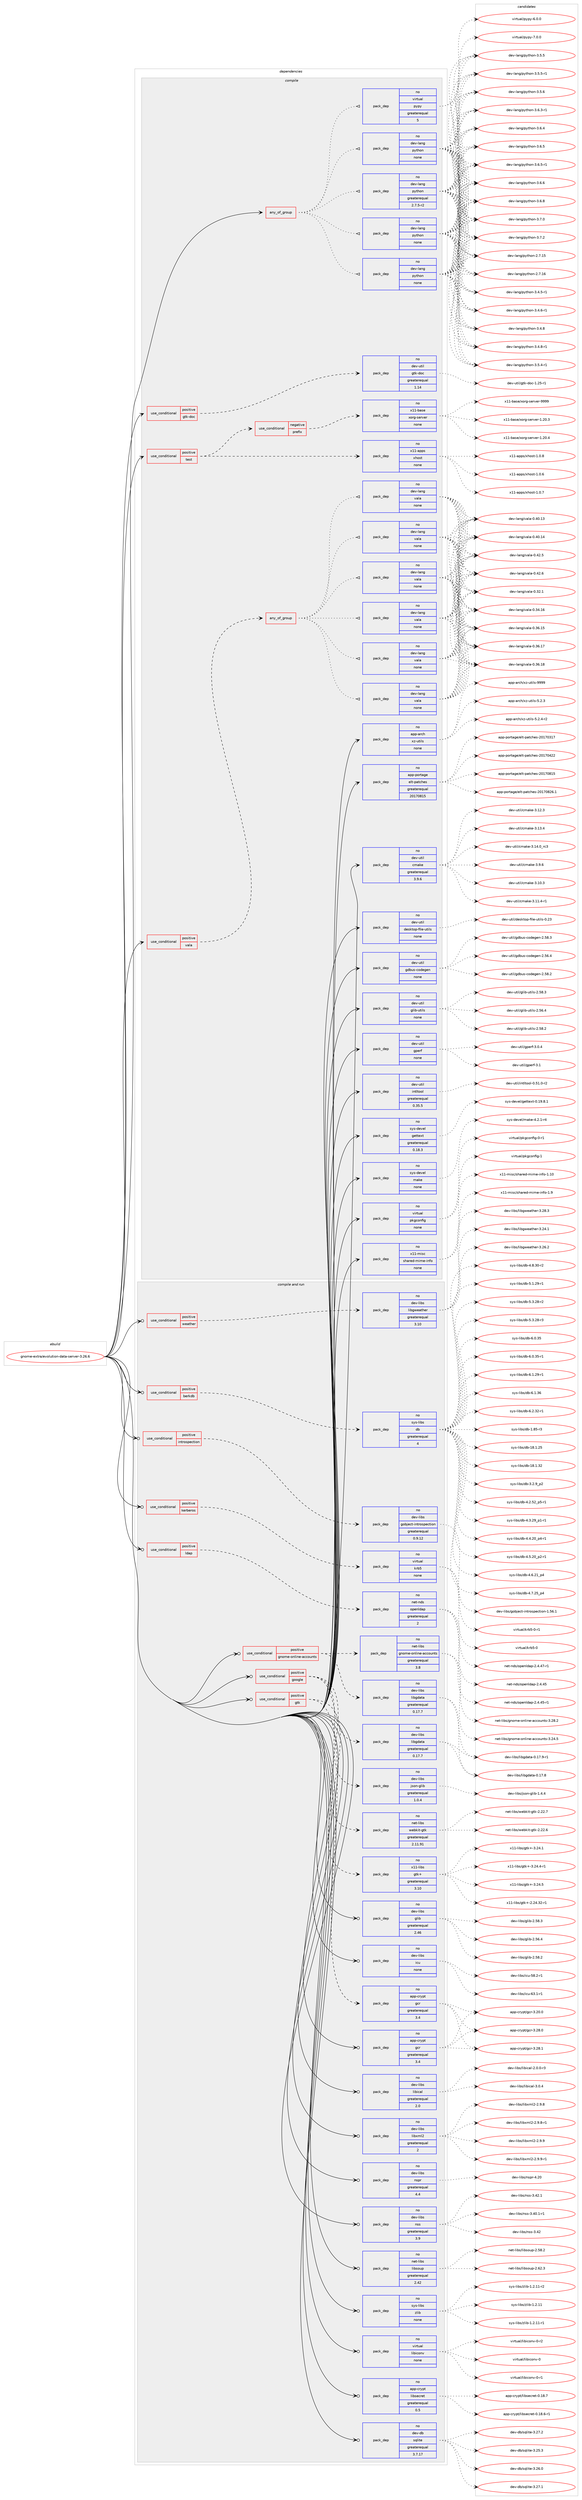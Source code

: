 digraph prolog {

# *************
# Graph options
# *************

newrank=true;
concentrate=true;
compound=true;
graph [rankdir=LR,fontname=Helvetica,fontsize=10,ranksep=1.5];#, ranksep=2.5, nodesep=0.2];
edge  [arrowhead=vee];
node  [fontname=Helvetica,fontsize=10];

# **********
# The ebuild
# **********

subgraph cluster_leftcol {
color=gray;
rank=same;
label=<<i>ebuild</i>>;
id [label="gnome-extra/evolution-data-server-3.26.6", color=red, width=4, href="../gnome-extra/evolution-data-server-3.26.6.svg"];
}

# ****************
# The dependencies
# ****************

subgraph cluster_midcol {
color=gray;
label=<<i>dependencies</i>>;
subgraph cluster_compile {
fillcolor="#eeeeee";
style=filled;
label=<<i>compile</i>>;
subgraph any23586 {
dependency1566264 [label=<<TABLE BORDER="0" CELLBORDER="1" CELLSPACING="0" CELLPADDING="4"><TR><TD CELLPADDING="10">any_of_group</TD></TR></TABLE>>, shape=none, color=red];subgraph pack1114158 {
dependency1566265 [label=<<TABLE BORDER="0" CELLBORDER="1" CELLSPACING="0" CELLPADDING="4" WIDTH="220"><TR><TD ROWSPAN="6" CELLPADDING="30">pack_dep</TD></TR><TR><TD WIDTH="110">no</TD></TR><TR><TD>dev-lang</TD></TR><TR><TD>python</TD></TR><TR><TD>none</TD></TR><TR><TD></TD></TR></TABLE>>, shape=none, color=blue];
}
dependency1566264:e -> dependency1566265:w [weight=20,style="dotted",arrowhead="oinv"];
subgraph pack1114159 {
dependency1566266 [label=<<TABLE BORDER="0" CELLBORDER="1" CELLSPACING="0" CELLPADDING="4" WIDTH="220"><TR><TD ROWSPAN="6" CELLPADDING="30">pack_dep</TD></TR><TR><TD WIDTH="110">no</TD></TR><TR><TD>dev-lang</TD></TR><TR><TD>python</TD></TR><TR><TD>none</TD></TR><TR><TD></TD></TR></TABLE>>, shape=none, color=blue];
}
dependency1566264:e -> dependency1566266:w [weight=20,style="dotted",arrowhead="oinv"];
subgraph pack1114160 {
dependency1566267 [label=<<TABLE BORDER="0" CELLBORDER="1" CELLSPACING="0" CELLPADDING="4" WIDTH="220"><TR><TD ROWSPAN="6" CELLPADDING="30">pack_dep</TD></TR><TR><TD WIDTH="110">no</TD></TR><TR><TD>dev-lang</TD></TR><TR><TD>python</TD></TR><TR><TD>none</TD></TR><TR><TD></TD></TR></TABLE>>, shape=none, color=blue];
}
dependency1566264:e -> dependency1566267:w [weight=20,style="dotted",arrowhead="oinv"];
subgraph pack1114161 {
dependency1566268 [label=<<TABLE BORDER="0" CELLBORDER="1" CELLSPACING="0" CELLPADDING="4" WIDTH="220"><TR><TD ROWSPAN="6" CELLPADDING="30">pack_dep</TD></TR><TR><TD WIDTH="110">no</TD></TR><TR><TD>dev-lang</TD></TR><TR><TD>python</TD></TR><TR><TD>greaterequal</TD></TR><TR><TD>2.7.5-r2</TD></TR></TABLE>>, shape=none, color=blue];
}
dependency1566264:e -> dependency1566268:w [weight=20,style="dotted",arrowhead="oinv"];
subgraph pack1114162 {
dependency1566269 [label=<<TABLE BORDER="0" CELLBORDER="1" CELLSPACING="0" CELLPADDING="4" WIDTH="220"><TR><TD ROWSPAN="6" CELLPADDING="30">pack_dep</TD></TR><TR><TD WIDTH="110">no</TD></TR><TR><TD>virtual</TD></TR><TR><TD>pypy</TD></TR><TR><TD>greaterequal</TD></TR><TR><TD>5</TD></TR></TABLE>>, shape=none, color=blue];
}
dependency1566264:e -> dependency1566269:w [weight=20,style="dotted",arrowhead="oinv"];
}
id:e -> dependency1566264:w [weight=20,style="solid",arrowhead="vee"];
subgraph cond427908 {
dependency1566270 [label=<<TABLE BORDER="0" CELLBORDER="1" CELLSPACING="0" CELLPADDING="4"><TR><TD ROWSPAN="3" CELLPADDING="10">use_conditional</TD></TR><TR><TD>positive</TD></TR><TR><TD>gtk-doc</TD></TR></TABLE>>, shape=none, color=red];
subgraph pack1114163 {
dependency1566271 [label=<<TABLE BORDER="0" CELLBORDER="1" CELLSPACING="0" CELLPADDING="4" WIDTH="220"><TR><TD ROWSPAN="6" CELLPADDING="30">pack_dep</TD></TR><TR><TD WIDTH="110">no</TD></TR><TR><TD>dev-util</TD></TR><TR><TD>gtk-doc</TD></TR><TR><TD>greaterequal</TD></TR><TR><TD>1.14</TD></TR></TABLE>>, shape=none, color=blue];
}
dependency1566270:e -> dependency1566271:w [weight=20,style="dashed",arrowhead="vee"];
}
id:e -> dependency1566270:w [weight=20,style="solid",arrowhead="vee"];
subgraph cond427909 {
dependency1566272 [label=<<TABLE BORDER="0" CELLBORDER="1" CELLSPACING="0" CELLPADDING="4"><TR><TD ROWSPAN="3" CELLPADDING="10">use_conditional</TD></TR><TR><TD>positive</TD></TR><TR><TD>test</TD></TR></TABLE>>, shape=none, color=red];
subgraph cond427910 {
dependency1566273 [label=<<TABLE BORDER="0" CELLBORDER="1" CELLSPACING="0" CELLPADDING="4"><TR><TD ROWSPAN="3" CELLPADDING="10">use_conditional</TD></TR><TR><TD>negative</TD></TR><TR><TD>prefix</TD></TR></TABLE>>, shape=none, color=red];
subgraph pack1114164 {
dependency1566274 [label=<<TABLE BORDER="0" CELLBORDER="1" CELLSPACING="0" CELLPADDING="4" WIDTH="220"><TR><TD ROWSPAN="6" CELLPADDING="30">pack_dep</TD></TR><TR><TD WIDTH="110">no</TD></TR><TR><TD>x11-base</TD></TR><TR><TD>xorg-server</TD></TR><TR><TD>none</TD></TR><TR><TD></TD></TR></TABLE>>, shape=none, color=blue];
}
dependency1566273:e -> dependency1566274:w [weight=20,style="dashed",arrowhead="vee"];
}
dependency1566272:e -> dependency1566273:w [weight=20,style="dashed",arrowhead="vee"];
subgraph pack1114165 {
dependency1566275 [label=<<TABLE BORDER="0" CELLBORDER="1" CELLSPACING="0" CELLPADDING="4" WIDTH="220"><TR><TD ROWSPAN="6" CELLPADDING="30">pack_dep</TD></TR><TR><TD WIDTH="110">no</TD></TR><TR><TD>x11-apps</TD></TR><TR><TD>xhost</TD></TR><TR><TD>none</TD></TR><TR><TD></TD></TR></TABLE>>, shape=none, color=blue];
}
dependency1566272:e -> dependency1566275:w [weight=20,style="dashed",arrowhead="vee"];
}
id:e -> dependency1566272:w [weight=20,style="solid",arrowhead="vee"];
subgraph cond427911 {
dependency1566276 [label=<<TABLE BORDER="0" CELLBORDER="1" CELLSPACING="0" CELLPADDING="4"><TR><TD ROWSPAN="3" CELLPADDING="10">use_conditional</TD></TR><TR><TD>positive</TD></TR><TR><TD>vala</TD></TR></TABLE>>, shape=none, color=red];
subgraph any23587 {
dependency1566277 [label=<<TABLE BORDER="0" CELLBORDER="1" CELLSPACING="0" CELLPADDING="4"><TR><TD CELLPADDING="10">any_of_group</TD></TR></TABLE>>, shape=none, color=red];subgraph pack1114166 {
dependency1566278 [label=<<TABLE BORDER="0" CELLBORDER="1" CELLSPACING="0" CELLPADDING="4" WIDTH="220"><TR><TD ROWSPAN="6" CELLPADDING="30">pack_dep</TD></TR><TR><TD WIDTH="110">no</TD></TR><TR><TD>dev-lang</TD></TR><TR><TD>vala</TD></TR><TR><TD>none</TD></TR><TR><TD></TD></TR></TABLE>>, shape=none, color=blue];
}
dependency1566277:e -> dependency1566278:w [weight=20,style="dotted",arrowhead="oinv"];
subgraph pack1114167 {
dependency1566279 [label=<<TABLE BORDER="0" CELLBORDER="1" CELLSPACING="0" CELLPADDING="4" WIDTH="220"><TR><TD ROWSPAN="6" CELLPADDING="30">pack_dep</TD></TR><TR><TD WIDTH="110">no</TD></TR><TR><TD>dev-lang</TD></TR><TR><TD>vala</TD></TR><TR><TD>none</TD></TR><TR><TD></TD></TR></TABLE>>, shape=none, color=blue];
}
dependency1566277:e -> dependency1566279:w [weight=20,style="dotted",arrowhead="oinv"];
subgraph pack1114168 {
dependency1566280 [label=<<TABLE BORDER="0" CELLBORDER="1" CELLSPACING="0" CELLPADDING="4" WIDTH="220"><TR><TD ROWSPAN="6" CELLPADDING="30">pack_dep</TD></TR><TR><TD WIDTH="110">no</TD></TR><TR><TD>dev-lang</TD></TR><TR><TD>vala</TD></TR><TR><TD>none</TD></TR><TR><TD></TD></TR></TABLE>>, shape=none, color=blue];
}
dependency1566277:e -> dependency1566280:w [weight=20,style="dotted",arrowhead="oinv"];
subgraph pack1114169 {
dependency1566281 [label=<<TABLE BORDER="0" CELLBORDER="1" CELLSPACING="0" CELLPADDING="4" WIDTH="220"><TR><TD ROWSPAN="6" CELLPADDING="30">pack_dep</TD></TR><TR><TD WIDTH="110">no</TD></TR><TR><TD>dev-lang</TD></TR><TR><TD>vala</TD></TR><TR><TD>none</TD></TR><TR><TD></TD></TR></TABLE>>, shape=none, color=blue];
}
dependency1566277:e -> dependency1566281:w [weight=20,style="dotted",arrowhead="oinv"];
subgraph pack1114170 {
dependency1566282 [label=<<TABLE BORDER="0" CELLBORDER="1" CELLSPACING="0" CELLPADDING="4" WIDTH="220"><TR><TD ROWSPAN="6" CELLPADDING="30">pack_dep</TD></TR><TR><TD WIDTH="110">no</TD></TR><TR><TD>dev-lang</TD></TR><TR><TD>vala</TD></TR><TR><TD>none</TD></TR><TR><TD></TD></TR></TABLE>>, shape=none, color=blue];
}
dependency1566277:e -> dependency1566282:w [weight=20,style="dotted",arrowhead="oinv"];
subgraph pack1114171 {
dependency1566283 [label=<<TABLE BORDER="0" CELLBORDER="1" CELLSPACING="0" CELLPADDING="4" WIDTH="220"><TR><TD ROWSPAN="6" CELLPADDING="30">pack_dep</TD></TR><TR><TD WIDTH="110">no</TD></TR><TR><TD>dev-lang</TD></TR><TR><TD>vala</TD></TR><TR><TD>none</TD></TR><TR><TD></TD></TR></TABLE>>, shape=none, color=blue];
}
dependency1566277:e -> dependency1566283:w [weight=20,style="dotted",arrowhead="oinv"];
}
dependency1566276:e -> dependency1566277:w [weight=20,style="dashed",arrowhead="vee"];
}
id:e -> dependency1566276:w [weight=20,style="solid",arrowhead="vee"];
subgraph pack1114172 {
dependency1566284 [label=<<TABLE BORDER="0" CELLBORDER="1" CELLSPACING="0" CELLPADDING="4" WIDTH="220"><TR><TD ROWSPAN="6" CELLPADDING="30">pack_dep</TD></TR><TR><TD WIDTH="110">no</TD></TR><TR><TD>app-arch</TD></TR><TR><TD>xz-utils</TD></TR><TR><TD>none</TD></TR><TR><TD></TD></TR></TABLE>>, shape=none, color=blue];
}
id:e -> dependency1566284:w [weight=20,style="solid",arrowhead="vee"];
subgraph pack1114173 {
dependency1566285 [label=<<TABLE BORDER="0" CELLBORDER="1" CELLSPACING="0" CELLPADDING="4" WIDTH="220"><TR><TD ROWSPAN="6" CELLPADDING="30">pack_dep</TD></TR><TR><TD WIDTH="110">no</TD></TR><TR><TD>app-portage</TD></TR><TR><TD>elt-patches</TD></TR><TR><TD>greaterequal</TD></TR><TR><TD>20170815</TD></TR></TABLE>>, shape=none, color=blue];
}
id:e -> dependency1566285:w [weight=20,style="solid",arrowhead="vee"];
subgraph pack1114174 {
dependency1566286 [label=<<TABLE BORDER="0" CELLBORDER="1" CELLSPACING="0" CELLPADDING="4" WIDTH="220"><TR><TD ROWSPAN="6" CELLPADDING="30">pack_dep</TD></TR><TR><TD WIDTH="110">no</TD></TR><TR><TD>dev-util</TD></TR><TR><TD>cmake</TD></TR><TR><TD>greaterequal</TD></TR><TR><TD>3.9.6</TD></TR></TABLE>>, shape=none, color=blue];
}
id:e -> dependency1566286:w [weight=20,style="solid",arrowhead="vee"];
subgraph pack1114175 {
dependency1566287 [label=<<TABLE BORDER="0" CELLBORDER="1" CELLSPACING="0" CELLPADDING="4" WIDTH="220"><TR><TD ROWSPAN="6" CELLPADDING="30">pack_dep</TD></TR><TR><TD WIDTH="110">no</TD></TR><TR><TD>dev-util</TD></TR><TR><TD>desktop-file-utils</TD></TR><TR><TD>none</TD></TR><TR><TD></TD></TR></TABLE>>, shape=none, color=blue];
}
id:e -> dependency1566287:w [weight=20,style="solid",arrowhead="vee"];
subgraph pack1114176 {
dependency1566288 [label=<<TABLE BORDER="0" CELLBORDER="1" CELLSPACING="0" CELLPADDING="4" WIDTH="220"><TR><TD ROWSPAN="6" CELLPADDING="30">pack_dep</TD></TR><TR><TD WIDTH="110">no</TD></TR><TR><TD>dev-util</TD></TR><TR><TD>gdbus-codegen</TD></TR><TR><TD>none</TD></TR><TR><TD></TD></TR></TABLE>>, shape=none, color=blue];
}
id:e -> dependency1566288:w [weight=20,style="solid",arrowhead="vee"];
subgraph pack1114177 {
dependency1566289 [label=<<TABLE BORDER="0" CELLBORDER="1" CELLSPACING="0" CELLPADDING="4" WIDTH="220"><TR><TD ROWSPAN="6" CELLPADDING="30">pack_dep</TD></TR><TR><TD WIDTH="110">no</TD></TR><TR><TD>dev-util</TD></TR><TR><TD>glib-utils</TD></TR><TR><TD>none</TD></TR><TR><TD></TD></TR></TABLE>>, shape=none, color=blue];
}
id:e -> dependency1566289:w [weight=20,style="solid",arrowhead="vee"];
subgraph pack1114178 {
dependency1566290 [label=<<TABLE BORDER="0" CELLBORDER="1" CELLSPACING="0" CELLPADDING="4" WIDTH="220"><TR><TD ROWSPAN="6" CELLPADDING="30">pack_dep</TD></TR><TR><TD WIDTH="110">no</TD></TR><TR><TD>dev-util</TD></TR><TR><TD>gperf</TD></TR><TR><TD>none</TD></TR><TR><TD></TD></TR></TABLE>>, shape=none, color=blue];
}
id:e -> dependency1566290:w [weight=20,style="solid",arrowhead="vee"];
subgraph pack1114179 {
dependency1566291 [label=<<TABLE BORDER="0" CELLBORDER="1" CELLSPACING="0" CELLPADDING="4" WIDTH="220"><TR><TD ROWSPAN="6" CELLPADDING="30">pack_dep</TD></TR><TR><TD WIDTH="110">no</TD></TR><TR><TD>dev-util</TD></TR><TR><TD>intltool</TD></TR><TR><TD>greaterequal</TD></TR><TR><TD>0.35.5</TD></TR></TABLE>>, shape=none, color=blue];
}
id:e -> dependency1566291:w [weight=20,style="solid",arrowhead="vee"];
subgraph pack1114180 {
dependency1566292 [label=<<TABLE BORDER="0" CELLBORDER="1" CELLSPACING="0" CELLPADDING="4" WIDTH="220"><TR><TD ROWSPAN="6" CELLPADDING="30">pack_dep</TD></TR><TR><TD WIDTH="110">no</TD></TR><TR><TD>sys-devel</TD></TR><TR><TD>gettext</TD></TR><TR><TD>greaterequal</TD></TR><TR><TD>0.18.3</TD></TR></TABLE>>, shape=none, color=blue];
}
id:e -> dependency1566292:w [weight=20,style="solid",arrowhead="vee"];
subgraph pack1114181 {
dependency1566293 [label=<<TABLE BORDER="0" CELLBORDER="1" CELLSPACING="0" CELLPADDING="4" WIDTH="220"><TR><TD ROWSPAN="6" CELLPADDING="30">pack_dep</TD></TR><TR><TD WIDTH="110">no</TD></TR><TR><TD>sys-devel</TD></TR><TR><TD>make</TD></TR><TR><TD>none</TD></TR><TR><TD></TD></TR></TABLE>>, shape=none, color=blue];
}
id:e -> dependency1566293:w [weight=20,style="solid",arrowhead="vee"];
subgraph pack1114182 {
dependency1566294 [label=<<TABLE BORDER="0" CELLBORDER="1" CELLSPACING="0" CELLPADDING="4" WIDTH="220"><TR><TD ROWSPAN="6" CELLPADDING="30">pack_dep</TD></TR><TR><TD WIDTH="110">no</TD></TR><TR><TD>virtual</TD></TR><TR><TD>pkgconfig</TD></TR><TR><TD>none</TD></TR><TR><TD></TD></TR></TABLE>>, shape=none, color=blue];
}
id:e -> dependency1566294:w [weight=20,style="solid",arrowhead="vee"];
subgraph pack1114183 {
dependency1566295 [label=<<TABLE BORDER="0" CELLBORDER="1" CELLSPACING="0" CELLPADDING="4" WIDTH="220"><TR><TD ROWSPAN="6" CELLPADDING="30">pack_dep</TD></TR><TR><TD WIDTH="110">no</TD></TR><TR><TD>x11-misc</TD></TR><TR><TD>shared-mime-info</TD></TR><TR><TD>none</TD></TR><TR><TD></TD></TR></TABLE>>, shape=none, color=blue];
}
id:e -> dependency1566295:w [weight=20,style="solid",arrowhead="vee"];
}
subgraph cluster_compileandrun {
fillcolor="#eeeeee";
style=filled;
label=<<i>compile and run</i>>;
subgraph cond427912 {
dependency1566296 [label=<<TABLE BORDER="0" CELLBORDER="1" CELLSPACING="0" CELLPADDING="4"><TR><TD ROWSPAN="3" CELLPADDING="10">use_conditional</TD></TR><TR><TD>positive</TD></TR><TR><TD>berkdb</TD></TR></TABLE>>, shape=none, color=red];
subgraph pack1114184 {
dependency1566297 [label=<<TABLE BORDER="0" CELLBORDER="1" CELLSPACING="0" CELLPADDING="4" WIDTH="220"><TR><TD ROWSPAN="6" CELLPADDING="30">pack_dep</TD></TR><TR><TD WIDTH="110">no</TD></TR><TR><TD>sys-libs</TD></TR><TR><TD>db</TD></TR><TR><TD>greaterequal</TD></TR><TR><TD>4</TD></TR></TABLE>>, shape=none, color=blue];
}
dependency1566296:e -> dependency1566297:w [weight=20,style="dashed",arrowhead="vee"];
}
id:e -> dependency1566296:w [weight=20,style="solid",arrowhead="odotvee"];
subgraph cond427913 {
dependency1566298 [label=<<TABLE BORDER="0" CELLBORDER="1" CELLSPACING="0" CELLPADDING="4"><TR><TD ROWSPAN="3" CELLPADDING="10">use_conditional</TD></TR><TR><TD>positive</TD></TR><TR><TD>gnome-online-accounts</TD></TR></TABLE>>, shape=none, color=red];
subgraph pack1114185 {
dependency1566299 [label=<<TABLE BORDER="0" CELLBORDER="1" CELLSPACING="0" CELLPADDING="4" WIDTH="220"><TR><TD ROWSPAN="6" CELLPADDING="30">pack_dep</TD></TR><TR><TD WIDTH="110">no</TD></TR><TR><TD>net-libs</TD></TR><TR><TD>gnome-online-accounts</TD></TR><TR><TD>greaterequal</TD></TR><TR><TD>3.8</TD></TR></TABLE>>, shape=none, color=blue];
}
dependency1566298:e -> dependency1566299:w [weight=20,style="dashed",arrowhead="vee"];
subgraph pack1114186 {
dependency1566300 [label=<<TABLE BORDER="0" CELLBORDER="1" CELLSPACING="0" CELLPADDING="4" WIDTH="220"><TR><TD ROWSPAN="6" CELLPADDING="30">pack_dep</TD></TR><TR><TD WIDTH="110">no</TD></TR><TR><TD>dev-libs</TD></TR><TR><TD>libgdata</TD></TR><TR><TD>greaterequal</TD></TR><TR><TD>0.17.7</TD></TR></TABLE>>, shape=none, color=blue];
}
dependency1566298:e -> dependency1566300:w [weight=20,style="dashed",arrowhead="vee"];
}
id:e -> dependency1566298:w [weight=20,style="solid",arrowhead="odotvee"];
subgraph cond427914 {
dependency1566301 [label=<<TABLE BORDER="0" CELLBORDER="1" CELLSPACING="0" CELLPADDING="4"><TR><TD ROWSPAN="3" CELLPADDING="10">use_conditional</TD></TR><TR><TD>positive</TD></TR><TR><TD>google</TD></TR></TABLE>>, shape=none, color=red];
subgraph pack1114187 {
dependency1566302 [label=<<TABLE BORDER="0" CELLBORDER="1" CELLSPACING="0" CELLPADDING="4" WIDTH="220"><TR><TD ROWSPAN="6" CELLPADDING="30">pack_dep</TD></TR><TR><TD WIDTH="110">no</TD></TR><TR><TD>dev-libs</TD></TR><TR><TD>json-glib</TD></TR><TR><TD>greaterequal</TD></TR><TR><TD>1.0.4</TD></TR></TABLE>>, shape=none, color=blue];
}
dependency1566301:e -> dependency1566302:w [weight=20,style="dashed",arrowhead="vee"];
subgraph pack1114188 {
dependency1566303 [label=<<TABLE BORDER="0" CELLBORDER="1" CELLSPACING="0" CELLPADDING="4" WIDTH="220"><TR><TD ROWSPAN="6" CELLPADDING="30">pack_dep</TD></TR><TR><TD WIDTH="110">no</TD></TR><TR><TD>net-libs</TD></TR><TR><TD>webkit-gtk</TD></TR><TR><TD>greaterequal</TD></TR><TR><TD>2.11.91</TD></TR></TABLE>>, shape=none, color=blue];
}
dependency1566301:e -> dependency1566303:w [weight=20,style="dashed",arrowhead="vee"];
subgraph pack1114189 {
dependency1566304 [label=<<TABLE BORDER="0" CELLBORDER="1" CELLSPACING="0" CELLPADDING="4" WIDTH="220"><TR><TD ROWSPAN="6" CELLPADDING="30">pack_dep</TD></TR><TR><TD WIDTH="110">no</TD></TR><TR><TD>dev-libs</TD></TR><TR><TD>libgdata</TD></TR><TR><TD>greaterequal</TD></TR><TR><TD>0.17.7</TD></TR></TABLE>>, shape=none, color=blue];
}
dependency1566301:e -> dependency1566304:w [weight=20,style="dashed",arrowhead="vee"];
}
id:e -> dependency1566301:w [weight=20,style="solid",arrowhead="odotvee"];
subgraph cond427915 {
dependency1566305 [label=<<TABLE BORDER="0" CELLBORDER="1" CELLSPACING="0" CELLPADDING="4"><TR><TD ROWSPAN="3" CELLPADDING="10">use_conditional</TD></TR><TR><TD>positive</TD></TR><TR><TD>gtk</TD></TR></TABLE>>, shape=none, color=red];
subgraph pack1114190 {
dependency1566306 [label=<<TABLE BORDER="0" CELLBORDER="1" CELLSPACING="0" CELLPADDING="4" WIDTH="220"><TR><TD ROWSPAN="6" CELLPADDING="30">pack_dep</TD></TR><TR><TD WIDTH="110">no</TD></TR><TR><TD>app-crypt</TD></TR><TR><TD>gcr</TD></TR><TR><TD>greaterequal</TD></TR><TR><TD>3.4</TD></TR></TABLE>>, shape=none, color=blue];
}
dependency1566305:e -> dependency1566306:w [weight=20,style="dashed",arrowhead="vee"];
subgraph pack1114191 {
dependency1566307 [label=<<TABLE BORDER="0" CELLBORDER="1" CELLSPACING="0" CELLPADDING="4" WIDTH="220"><TR><TD ROWSPAN="6" CELLPADDING="30">pack_dep</TD></TR><TR><TD WIDTH="110">no</TD></TR><TR><TD>x11-libs</TD></TR><TR><TD>gtk+</TD></TR><TR><TD>greaterequal</TD></TR><TR><TD>3.10</TD></TR></TABLE>>, shape=none, color=blue];
}
dependency1566305:e -> dependency1566307:w [weight=20,style="dashed",arrowhead="vee"];
}
id:e -> dependency1566305:w [weight=20,style="solid",arrowhead="odotvee"];
subgraph cond427916 {
dependency1566308 [label=<<TABLE BORDER="0" CELLBORDER="1" CELLSPACING="0" CELLPADDING="4"><TR><TD ROWSPAN="3" CELLPADDING="10">use_conditional</TD></TR><TR><TD>positive</TD></TR><TR><TD>introspection</TD></TR></TABLE>>, shape=none, color=red];
subgraph pack1114192 {
dependency1566309 [label=<<TABLE BORDER="0" CELLBORDER="1" CELLSPACING="0" CELLPADDING="4" WIDTH="220"><TR><TD ROWSPAN="6" CELLPADDING="30">pack_dep</TD></TR><TR><TD WIDTH="110">no</TD></TR><TR><TD>dev-libs</TD></TR><TR><TD>gobject-introspection</TD></TR><TR><TD>greaterequal</TD></TR><TR><TD>0.9.12</TD></TR></TABLE>>, shape=none, color=blue];
}
dependency1566308:e -> dependency1566309:w [weight=20,style="dashed",arrowhead="vee"];
}
id:e -> dependency1566308:w [weight=20,style="solid",arrowhead="odotvee"];
subgraph cond427917 {
dependency1566310 [label=<<TABLE BORDER="0" CELLBORDER="1" CELLSPACING="0" CELLPADDING="4"><TR><TD ROWSPAN="3" CELLPADDING="10">use_conditional</TD></TR><TR><TD>positive</TD></TR><TR><TD>kerberos</TD></TR></TABLE>>, shape=none, color=red];
subgraph pack1114193 {
dependency1566311 [label=<<TABLE BORDER="0" CELLBORDER="1" CELLSPACING="0" CELLPADDING="4" WIDTH="220"><TR><TD ROWSPAN="6" CELLPADDING="30">pack_dep</TD></TR><TR><TD WIDTH="110">no</TD></TR><TR><TD>virtual</TD></TR><TR><TD>krb5</TD></TR><TR><TD>none</TD></TR><TR><TD></TD></TR></TABLE>>, shape=none, color=blue];
}
dependency1566310:e -> dependency1566311:w [weight=20,style="dashed",arrowhead="vee"];
}
id:e -> dependency1566310:w [weight=20,style="solid",arrowhead="odotvee"];
subgraph cond427918 {
dependency1566312 [label=<<TABLE BORDER="0" CELLBORDER="1" CELLSPACING="0" CELLPADDING="4"><TR><TD ROWSPAN="3" CELLPADDING="10">use_conditional</TD></TR><TR><TD>positive</TD></TR><TR><TD>ldap</TD></TR></TABLE>>, shape=none, color=red];
subgraph pack1114194 {
dependency1566313 [label=<<TABLE BORDER="0" CELLBORDER="1" CELLSPACING="0" CELLPADDING="4" WIDTH="220"><TR><TD ROWSPAN="6" CELLPADDING="30">pack_dep</TD></TR><TR><TD WIDTH="110">no</TD></TR><TR><TD>net-nds</TD></TR><TR><TD>openldap</TD></TR><TR><TD>greaterequal</TD></TR><TR><TD>2</TD></TR></TABLE>>, shape=none, color=blue];
}
dependency1566312:e -> dependency1566313:w [weight=20,style="dashed",arrowhead="vee"];
}
id:e -> dependency1566312:w [weight=20,style="solid",arrowhead="odotvee"];
subgraph cond427919 {
dependency1566314 [label=<<TABLE BORDER="0" CELLBORDER="1" CELLSPACING="0" CELLPADDING="4"><TR><TD ROWSPAN="3" CELLPADDING="10">use_conditional</TD></TR><TR><TD>positive</TD></TR><TR><TD>weather</TD></TR></TABLE>>, shape=none, color=red];
subgraph pack1114195 {
dependency1566315 [label=<<TABLE BORDER="0" CELLBORDER="1" CELLSPACING="0" CELLPADDING="4" WIDTH="220"><TR><TD ROWSPAN="6" CELLPADDING="30">pack_dep</TD></TR><TR><TD WIDTH="110">no</TD></TR><TR><TD>dev-libs</TD></TR><TR><TD>libgweather</TD></TR><TR><TD>greaterequal</TD></TR><TR><TD>3.10</TD></TR></TABLE>>, shape=none, color=blue];
}
dependency1566314:e -> dependency1566315:w [weight=20,style="dashed",arrowhead="vee"];
}
id:e -> dependency1566314:w [weight=20,style="solid",arrowhead="odotvee"];
subgraph pack1114196 {
dependency1566316 [label=<<TABLE BORDER="0" CELLBORDER="1" CELLSPACING="0" CELLPADDING="4" WIDTH="220"><TR><TD ROWSPAN="6" CELLPADDING="30">pack_dep</TD></TR><TR><TD WIDTH="110">no</TD></TR><TR><TD>app-crypt</TD></TR><TR><TD>gcr</TD></TR><TR><TD>greaterequal</TD></TR><TR><TD>3.4</TD></TR></TABLE>>, shape=none, color=blue];
}
id:e -> dependency1566316:w [weight=20,style="solid",arrowhead="odotvee"];
subgraph pack1114197 {
dependency1566317 [label=<<TABLE BORDER="0" CELLBORDER="1" CELLSPACING="0" CELLPADDING="4" WIDTH="220"><TR><TD ROWSPAN="6" CELLPADDING="30">pack_dep</TD></TR><TR><TD WIDTH="110">no</TD></TR><TR><TD>app-crypt</TD></TR><TR><TD>libsecret</TD></TR><TR><TD>greaterequal</TD></TR><TR><TD>0.5</TD></TR></TABLE>>, shape=none, color=blue];
}
id:e -> dependency1566317:w [weight=20,style="solid",arrowhead="odotvee"];
subgraph pack1114198 {
dependency1566318 [label=<<TABLE BORDER="0" CELLBORDER="1" CELLSPACING="0" CELLPADDING="4" WIDTH="220"><TR><TD ROWSPAN="6" CELLPADDING="30">pack_dep</TD></TR><TR><TD WIDTH="110">no</TD></TR><TR><TD>dev-db</TD></TR><TR><TD>sqlite</TD></TR><TR><TD>greaterequal</TD></TR><TR><TD>3.7.17</TD></TR></TABLE>>, shape=none, color=blue];
}
id:e -> dependency1566318:w [weight=20,style="solid",arrowhead="odotvee"];
subgraph pack1114199 {
dependency1566319 [label=<<TABLE BORDER="0" CELLBORDER="1" CELLSPACING="0" CELLPADDING="4" WIDTH="220"><TR><TD ROWSPAN="6" CELLPADDING="30">pack_dep</TD></TR><TR><TD WIDTH="110">no</TD></TR><TR><TD>dev-libs</TD></TR><TR><TD>glib</TD></TR><TR><TD>greaterequal</TD></TR><TR><TD>2.46</TD></TR></TABLE>>, shape=none, color=blue];
}
id:e -> dependency1566319:w [weight=20,style="solid",arrowhead="odotvee"];
subgraph pack1114200 {
dependency1566320 [label=<<TABLE BORDER="0" CELLBORDER="1" CELLSPACING="0" CELLPADDING="4" WIDTH="220"><TR><TD ROWSPAN="6" CELLPADDING="30">pack_dep</TD></TR><TR><TD WIDTH="110">no</TD></TR><TR><TD>dev-libs</TD></TR><TR><TD>icu</TD></TR><TR><TD>none</TD></TR><TR><TD></TD></TR></TABLE>>, shape=none, color=blue];
}
id:e -> dependency1566320:w [weight=20,style="solid",arrowhead="odotvee"];
subgraph pack1114201 {
dependency1566321 [label=<<TABLE BORDER="0" CELLBORDER="1" CELLSPACING="0" CELLPADDING="4" WIDTH="220"><TR><TD ROWSPAN="6" CELLPADDING="30">pack_dep</TD></TR><TR><TD WIDTH="110">no</TD></TR><TR><TD>dev-libs</TD></TR><TR><TD>libical</TD></TR><TR><TD>greaterequal</TD></TR><TR><TD>2.0</TD></TR></TABLE>>, shape=none, color=blue];
}
id:e -> dependency1566321:w [weight=20,style="solid",arrowhead="odotvee"];
subgraph pack1114202 {
dependency1566322 [label=<<TABLE BORDER="0" CELLBORDER="1" CELLSPACING="0" CELLPADDING="4" WIDTH="220"><TR><TD ROWSPAN="6" CELLPADDING="30">pack_dep</TD></TR><TR><TD WIDTH="110">no</TD></TR><TR><TD>dev-libs</TD></TR><TR><TD>libxml2</TD></TR><TR><TD>greaterequal</TD></TR><TR><TD>2</TD></TR></TABLE>>, shape=none, color=blue];
}
id:e -> dependency1566322:w [weight=20,style="solid",arrowhead="odotvee"];
subgraph pack1114203 {
dependency1566323 [label=<<TABLE BORDER="0" CELLBORDER="1" CELLSPACING="0" CELLPADDING="4" WIDTH="220"><TR><TD ROWSPAN="6" CELLPADDING="30">pack_dep</TD></TR><TR><TD WIDTH="110">no</TD></TR><TR><TD>dev-libs</TD></TR><TR><TD>nspr</TD></TR><TR><TD>greaterequal</TD></TR><TR><TD>4.4</TD></TR></TABLE>>, shape=none, color=blue];
}
id:e -> dependency1566323:w [weight=20,style="solid",arrowhead="odotvee"];
subgraph pack1114204 {
dependency1566324 [label=<<TABLE BORDER="0" CELLBORDER="1" CELLSPACING="0" CELLPADDING="4" WIDTH="220"><TR><TD ROWSPAN="6" CELLPADDING="30">pack_dep</TD></TR><TR><TD WIDTH="110">no</TD></TR><TR><TD>dev-libs</TD></TR><TR><TD>nss</TD></TR><TR><TD>greaterequal</TD></TR><TR><TD>3.9</TD></TR></TABLE>>, shape=none, color=blue];
}
id:e -> dependency1566324:w [weight=20,style="solid",arrowhead="odotvee"];
subgraph pack1114205 {
dependency1566325 [label=<<TABLE BORDER="0" CELLBORDER="1" CELLSPACING="0" CELLPADDING="4" WIDTH="220"><TR><TD ROWSPAN="6" CELLPADDING="30">pack_dep</TD></TR><TR><TD WIDTH="110">no</TD></TR><TR><TD>net-libs</TD></TR><TR><TD>libsoup</TD></TR><TR><TD>greaterequal</TD></TR><TR><TD>2.42</TD></TR></TABLE>>, shape=none, color=blue];
}
id:e -> dependency1566325:w [weight=20,style="solid",arrowhead="odotvee"];
subgraph pack1114206 {
dependency1566326 [label=<<TABLE BORDER="0" CELLBORDER="1" CELLSPACING="0" CELLPADDING="4" WIDTH="220"><TR><TD ROWSPAN="6" CELLPADDING="30">pack_dep</TD></TR><TR><TD WIDTH="110">no</TD></TR><TR><TD>sys-libs</TD></TR><TR><TD>zlib</TD></TR><TR><TD>none</TD></TR><TR><TD></TD></TR></TABLE>>, shape=none, color=blue];
}
id:e -> dependency1566326:w [weight=20,style="solid",arrowhead="odotvee"];
subgraph pack1114207 {
dependency1566327 [label=<<TABLE BORDER="0" CELLBORDER="1" CELLSPACING="0" CELLPADDING="4" WIDTH="220"><TR><TD ROWSPAN="6" CELLPADDING="30">pack_dep</TD></TR><TR><TD WIDTH="110">no</TD></TR><TR><TD>virtual</TD></TR><TR><TD>libiconv</TD></TR><TR><TD>none</TD></TR><TR><TD></TD></TR></TABLE>>, shape=none, color=blue];
}
id:e -> dependency1566327:w [weight=20,style="solid",arrowhead="odotvee"];
}
subgraph cluster_run {
fillcolor="#eeeeee";
style=filled;
label=<<i>run</i>>;
}
}

# **************
# The candidates
# **************

subgraph cluster_choices {
rank=same;
color=gray;
label=<<i>candidates</i>>;

subgraph choice1114158 {
color=black;
nodesep=1;
choice10010111845108971101034711212111610411111045504655464953 [label="dev-lang/python-2.7.15", color=red, width=4,href="../dev-lang/python-2.7.15.svg"];
choice10010111845108971101034711212111610411111045504655464954 [label="dev-lang/python-2.7.16", color=red, width=4,href="../dev-lang/python-2.7.16.svg"];
choice1001011184510897110103471121211161041111104551465246534511449 [label="dev-lang/python-3.4.5-r1", color=red, width=4,href="../dev-lang/python-3.4.5-r1.svg"];
choice1001011184510897110103471121211161041111104551465246544511449 [label="dev-lang/python-3.4.6-r1", color=red, width=4,href="../dev-lang/python-3.4.6-r1.svg"];
choice100101118451089711010347112121116104111110455146524656 [label="dev-lang/python-3.4.8", color=red, width=4,href="../dev-lang/python-3.4.8.svg"];
choice1001011184510897110103471121211161041111104551465246564511449 [label="dev-lang/python-3.4.8-r1", color=red, width=4,href="../dev-lang/python-3.4.8-r1.svg"];
choice1001011184510897110103471121211161041111104551465346524511449 [label="dev-lang/python-3.5.4-r1", color=red, width=4,href="../dev-lang/python-3.5.4-r1.svg"];
choice100101118451089711010347112121116104111110455146534653 [label="dev-lang/python-3.5.5", color=red, width=4,href="../dev-lang/python-3.5.5.svg"];
choice1001011184510897110103471121211161041111104551465346534511449 [label="dev-lang/python-3.5.5-r1", color=red, width=4,href="../dev-lang/python-3.5.5-r1.svg"];
choice100101118451089711010347112121116104111110455146534654 [label="dev-lang/python-3.5.6", color=red, width=4,href="../dev-lang/python-3.5.6.svg"];
choice1001011184510897110103471121211161041111104551465446514511449 [label="dev-lang/python-3.6.3-r1", color=red, width=4,href="../dev-lang/python-3.6.3-r1.svg"];
choice100101118451089711010347112121116104111110455146544652 [label="dev-lang/python-3.6.4", color=red, width=4,href="../dev-lang/python-3.6.4.svg"];
choice100101118451089711010347112121116104111110455146544653 [label="dev-lang/python-3.6.5", color=red, width=4,href="../dev-lang/python-3.6.5.svg"];
choice1001011184510897110103471121211161041111104551465446534511449 [label="dev-lang/python-3.6.5-r1", color=red, width=4,href="../dev-lang/python-3.6.5-r1.svg"];
choice100101118451089711010347112121116104111110455146544654 [label="dev-lang/python-3.6.6", color=red, width=4,href="../dev-lang/python-3.6.6.svg"];
choice100101118451089711010347112121116104111110455146544656 [label="dev-lang/python-3.6.8", color=red, width=4,href="../dev-lang/python-3.6.8.svg"];
choice100101118451089711010347112121116104111110455146554648 [label="dev-lang/python-3.7.0", color=red, width=4,href="../dev-lang/python-3.7.0.svg"];
choice100101118451089711010347112121116104111110455146554650 [label="dev-lang/python-3.7.2", color=red, width=4,href="../dev-lang/python-3.7.2.svg"];
dependency1566265:e -> choice10010111845108971101034711212111610411111045504655464953:w [style=dotted,weight="100"];
dependency1566265:e -> choice10010111845108971101034711212111610411111045504655464954:w [style=dotted,weight="100"];
dependency1566265:e -> choice1001011184510897110103471121211161041111104551465246534511449:w [style=dotted,weight="100"];
dependency1566265:e -> choice1001011184510897110103471121211161041111104551465246544511449:w [style=dotted,weight="100"];
dependency1566265:e -> choice100101118451089711010347112121116104111110455146524656:w [style=dotted,weight="100"];
dependency1566265:e -> choice1001011184510897110103471121211161041111104551465246564511449:w [style=dotted,weight="100"];
dependency1566265:e -> choice1001011184510897110103471121211161041111104551465346524511449:w [style=dotted,weight="100"];
dependency1566265:e -> choice100101118451089711010347112121116104111110455146534653:w [style=dotted,weight="100"];
dependency1566265:e -> choice1001011184510897110103471121211161041111104551465346534511449:w [style=dotted,weight="100"];
dependency1566265:e -> choice100101118451089711010347112121116104111110455146534654:w [style=dotted,weight="100"];
dependency1566265:e -> choice1001011184510897110103471121211161041111104551465446514511449:w [style=dotted,weight="100"];
dependency1566265:e -> choice100101118451089711010347112121116104111110455146544652:w [style=dotted,weight="100"];
dependency1566265:e -> choice100101118451089711010347112121116104111110455146544653:w [style=dotted,weight="100"];
dependency1566265:e -> choice1001011184510897110103471121211161041111104551465446534511449:w [style=dotted,weight="100"];
dependency1566265:e -> choice100101118451089711010347112121116104111110455146544654:w [style=dotted,weight="100"];
dependency1566265:e -> choice100101118451089711010347112121116104111110455146544656:w [style=dotted,weight="100"];
dependency1566265:e -> choice100101118451089711010347112121116104111110455146554648:w [style=dotted,weight="100"];
dependency1566265:e -> choice100101118451089711010347112121116104111110455146554650:w [style=dotted,weight="100"];
}
subgraph choice1114159 {
color=black;
nodesep=1;
choice10010111845108971101034711212111610411111045504655464953 [label="dev-lang/python-2.7.15", color=red, width=4,href="../dev-lang/python-2.7.15.svg"];
choice10010111845108971101034711212111610411111045504655464954 [label="dev-lang/python-2.7.16", color=red, width=4,href="../dev-lang/python-2.7.16.svg"];
choice1001011184510897110103471121211161041111104551465246534511449 [label="dev-lang/python-3.4.5-r1", color=red, width=4,href="../dev-lang/python-3.4.5-r1.svg"];
choice1001011184510897110103471121211161041111104551465246544511449 [label="dev-lang/python-3.4.6-r1", color=red, width=4,href="../dev-lang/python-3.4.6-r1.svg"];
choice100101118451089711010347112121116104111110455146524656 [label="dev-lang/python-3.4.8", color=red, width=4,href="../dev-lang/python-3.4.8.svg"];
choice1001011184510897110103471121211161041111104551465246564511449 [label="dev-lang/python-3.4.8-r1", color=red, width=4,href="../dev-lang/python-3.4.8-r1.svg"];
choice1001011184510897110103471121211161041111104551465346524511449 [label="dev-lang/python-3.5.4-r1", color=red, width=4,href="../dev-lang/python-3.5.4-r1.svg"];
choice100101118451089711010347112121116104111110455146534653 [label="dev-lang/python-3.5.5", color=red, width=4,href="../dev-lang/python-3.5.5.svg"];
choice1001011184510897110103471121211161041111104551465346534511449 [label="dev-lang/python-3.5.5-r1", color=red, width=4,href="../dev-lang/python-3.5.5-r1.svg"];
choice100101118451089711010347112121116104111110455146534654 [label="dev-lang/python-3.5.6", color=red, width=4,href="../dev-lang/python-3.5.6.svg"];
choice1001011184510897110103471121211161041111104551465446514511449 [label="dev-lang/python-3.6.3-r1", color=red, width=4,href="../dev-lang/python-3.6.3-r1.svg"];
choice100101118451089711010347112121116104111110455146544652 [label="dev-lang/python-3.6.4", color=red, width=4,href="../dev-lang/python-3.6.4.svg"];
choice100101118451089711010347112121116104111110455146544653 [label="dev-lang/python-3.6.5", color=red, width=4,href="../dev-lang/python-3.6.5.svg"];
choice1001011184510897110103471121211161041111104551465446534511449 [label="dev-lang/python-3.6.5-r1", color=red, width=4,href="../dev-lang/python-3.6.5-r1.svg"];
choice100101118451089711010347112121116104111110455146544654 [label="dev-lang/python-3.6.6", color=red, width=4,href="../dev-lang/python-3.6.6.svg"];
choice100101118451089711010347112121116104111110455146544656 [label="dev-lang/python-3.6.8", color=red, width=4,href="../dev-lang/python-3.6.8.svg"];
choice100101118451089711010347112121116104111110455146554648 [label="dev-lang/python-3.7.0", color=red, width=4,href="../dev-lang/python-3.7.0.svg"];
choice100101118451089711010347112121116104111110455146554650 [label="dev-lang/python-3.7.2", color=red, width=4,href="../dev-lang/python-3.7.2.svg"];
dependency1566266:e -> choice10010111845108971101034711212111610411111045504655464953:w [style=dotted,weight="100"];
dependency1566266:e -> choice10010111845108971101034711212111610411111045504655464954:w [style=dotted,weight="100"];
dependency1566266:e -> choice1001011184510897110103471121211161041111104551465246534511449:w [style=dotted,weight="100"];
dependency1566266:e -> choice1001011184510897110103471121211161041111104551465246544511449:w [style=dotted,weight="100"];
dependency1566266:e -> choice100101118451089711010347112121116104111110455146524656:w [style=dotted,weight="100"];
dependency1566266:e -> choice1001011184510897110103471121211161041111104551465246564511449:w [style=dotted,weight="100"];
dependency1566266:e -> choice1001011184510897110103471121211161041111104551465346524511449:w [style=dotted,weight="100"];
dependency1566266:e -> choice100101118451089711010347112121116104111110455146534653:w [style=dotted,weight="100"];
dependency1566266:e -> choice1001011184510897110103471121211161041111104551465346534511449:w [style=dotted,weight="100"];
dependency1566266:e -> choice100101118451089711010347112121116104111110455146534654:w [style=dotted,weight="100"];
dependency1566266:e -> choice1001011184510897110103471121211161041111104551465446514511449:w [style=dotted,weight="100"];
dependency1566266:e -> choice100101118451089711010347112121116104111110455146544652:w [style=dotted,weight="100"];
dependency1566266:e -> choice100101118451089711010347112121116104111110455146544653:w [style=dotted,weight="100"];
dependency1566266:e -> choice1001011184510897110103471121211161041111104551465446534511449:w [style=dotted,weight="100"];
dependency1566266:e -> choice100101118451089711010347112121116104111110455146544654:w [style=dotted,weight="100"];
dependency1566266:e -> choice100101118451089711010347112121116104111110455146544656:w [style=dotted,weight="100"];
dependency1566266:e -> choice100101118451089711010347112121116104111110455146554648:w [style=dotted,weight="100"];
dependency1566266:e -> choice100101118451089711010347112121116104111110455146554650:w [style=dotted,weight="100"];
}
subgraph choice1114160 {
color=black;
nodesep=1;
choice10010111845108971101034711212111610411111045504655464953 [label="dev-lang/python-2.7.15", color=red, width=4,href="../dev-lang/python-2.7.15.svg"];
choice10010111845108971101034711212111610411111045504655464954 [label="dev-lang/python-2.7.16", color=red, width=4,href="../dev-lang/python-2.7.16.svg"];
choice1001011184510897110103471121211161041111104551465246534511449 [label="dev-lang/python-3.4.5-r1", color=red, width=4,href="../dev-lang/python-3.4.5-r1.svg"];
choice1001011184510897110103471121211161041111104551465246544511449 [label="dev-lang/python-3.4.6-r1", color=red, width=4,href="../dev-lang/python-3.4.6-r1.svg"];
choice100101118451089711010347112121116104111110455146524656 [label="dev-lang/python-3.4.8", color=red, width=4,href="../dev-lang/python-3.4.8.svg"];
choice1001011184510897110103471121211161041111104551465246564511449 [label="dev-lang/python-3.4.8-r1", color=red, width=4,href="../dev-lang/python-3.4.8-r1.svg"];
choice1001011184510897110103471121211161041111104551465346524511449 [label="dev-lang/python-3.5.4-r1", color=red, width=4,href="../dev-lang/python-3.5.4-r1.svg"];
choice100101118451089711010347112121116104111110455146534653 [label="dev-lang/python-3.5.5", color=red, width=4,href="../dev-lang/python-3.5.5.svg"];
choice1001011184510897110103471121211161041111104551465346534511449 [label="dev-lang/python-3.5.5-r1", color=red, width=4,href="../dev-lang/python-3.5.5-r1.svg"];
choice100101118451089711010347112121116104111110455146534654 [label="dev-lang/python-3.5.6", color=red, width=4,href="../dev-lang/python-3.5.6.svg"];
choice1001011184510897110103471121211161041111104551465446514511449 [label="dev-lang/python-3.6.3-r1", color=red, width=4,href="../dev-lang/python-3.6.3-r1.svg"];
choice100101118451089711010347112121116104111110455146544652 [label="dev-lang/python-3.6.4", color=red, width=4,href="../dev-lang/python-3.6.4.svg"];
choice100101118451089711010347112121116104111110455146544653 [label="dev-lang/python-3.6.5", color=red, width=4,href="../dev-lang/python-3.6.5.svg"];
choice1001011184510897110103471121211161041111104551465446534511449 [label="dev-lang/python-3.6.5-r1", color=red, width=4,href="../dev-lang/python-3.6.5-r1.svg"];
choice100101118451089711010347112121116104111110455146544654 [label="dev-lang/python-3.6.6", color=red, width=4,href="../dev-lang/python-3.6.6.svg"];
choice100101118451089711010347112121116104111110455146544656 [label="dev-lang/python-3.6.8", color=red, width=4,href="../dev-lang/python-3.6.8.svg"];
choice100101118451089711010347112121116104111110455146554648 [label="dev-lang/python-3.7.0", color=red, width=4,href="../dev-lang/python-3.7.0.svg"];
choice100101118451089711010347112121116104111110455146554650 [label="dev-lang/python-3.7.2", color=red, width=4,href="../dev-lang/python-3.7.2.svg"];
dependency1566267:e -> choice10010111845108971101034711212111610411111045504655464953:w [style=dotted,weight="100"];
dependency1566267:e -> choice10010111845108971101034711212111610411111045504655464954:w [style=dotted,weight="100"];
dependency1566267:e -> choice1001011184510897110103471121211161041111104551465246534511449:w [style=dotted,weight="100"];
dependency1566267:e -> choice1001011184510897110103471121211161041111104551465246544511449:w [style=dotted,weight="100"];
dependency1566267:e -> choice100101118451089711010347112121116104111110455146524656:w [style=dotted,weight="100"];
dependency1566267:e -> choice1001011184510897110103471121211161041111104551465246564511449:w [style=dotted,weight="100"];
dependency1566267:e -> choice1001011184510897110103471121211161041111104551465346524511449:w [style=dotted,weight="100"];
dependency1566267:e -> choice100101118451089711010347112121116104111110455146534653:w [style=dotted,weight="100"];
dependency1566267:e -> choice1001011184510897110103471121211161041111104551465346534511449:w [style=dotted,weight="100"];
dependency1566267:e -> choice100101118451089711010347112121116104111110455146534654:w [style=dotted,weight="100"];
dependency1566267:e -> choice1001011184510897110103471121211161041111104551465446514511449:w [style=dotted,weight="100"];
dependency1566267:e -> choice100101118451089711010347112121116104111110455146544652:w [style=dotted,weight="100"];
dependency1566267:e -> choice100101118451089711010347112121116104111110455146544653:w [style=dotted,weight="100"];
dependency1566267:e -> choice1001011184510897110103471121211161041111104551465446534511449:w [style=dotted,weight="100"];
dependency1566267:e -> choice100101118451089711010347112121116104111110455146544654:w [style=dotted,weight="100"];
dependency1566267:e -> choice100101118451089711010347112121116104111110455146544656:w [style=dotted,weight="100"];
dependency1566267:e -> choice100101118451089711010347112121116104111110455146554648:w [style=dotted,weight="100"];
dependency1566267:e -> choice100101118451089711010347112121116104111110455146554650:w [style=dotted,weight="100"];
}
subgraph choice1114161 {
color=black;
nodesep=1;
choice10010111845108971101034711212111610411111045504655464953 [label="dev-lang/python-2.7.15", color=red, width=4,href="../dev-lang/python-2.7.15.svg"];
choice10010111845108971101034711212111610411111045504655464954 [label="dev-lang/python-2.7.16", color=red, width=4,href="../dev-lang/python-2.7.16.svg"];
choice1001011184510897110103471121211161041111104551465246534511449 [label="dev-lang/python-3.4.5-r1", color=red, width=4,href="../dev-lang/python-3.4.5-r1.svg"];
choice1001011184510897110103471121211161041111104551465246544511449 [label="dev-lang/python-3.4.6-r1", color=red, width=4,href="../dev-lang/python-3.4.6-r1.svg"];
choice100101118451089711010347112121116104111110455146524656 [label="dev-lang/python-3.4.8", color=red, width=4,href="../dev-lang/python-3.4.8.svg"];
choice1001011184510897110103471121211161041111104551465246564511449 [label="dev-lang/python-3.4.8-r1", color=red, width=4,href="../dev-lang/python-3.4.8-r1.svg"];
choice1001011184510897110103471121211161041111104551465346524511449 [label="dev-lang/python-3.5.4-r1", color=red, width=4,href="../dev-lang/python-3.5.4-r1.svg"];
choice100101118451089711010347112121116104111110455146534653 [label="dev-lang/python-3.5.5", color=red, width=4,href="../dev-lang/python-3.5.5.svg"];
choice1001011184510897110103471121211161041111104551465346534511449 [label="dev-lang/python-3.5.5-r1", color=red, width=4,href="../dev-lang/python-3.5.5-r1.svg"];
choice100101118451089711010347112121116104111110455146534654 [label="dev-lang/python-3.5.6", color=red, width=4,href="../dev-lang/python-3.5.6.svg"];
choice1001011184510897110103471121211161041111104551465446514511449 [label="dev-lang/python-3.6.3-r1", color=red, width=4,href="../dev-lang/python-3.6.3-r1.svg"];
choice100101118451089711010347112121116104111110455146544652 [label="dev-lang/python-3.6.4", color=red, width=4,href="../dev-lang/python-3.6.4.svg"];
choice100101118451089711010347112121116104111110455146544653 [label="dev-lang/python-3.6.5", color=red, width=4,href="../dev-lang/python-3.6.5.svg"];
choice1001011184510897110103471121211161041111104551465446534511449 [label="dev-lang/python-3.6.5-r1", color=red, width=4,href="../dev-lang/python-3.6.5-r1.svg"];
choice100101118451089711010347112121116104111110455146544654 [label="dev-lang/python-3.6.6", color=red, width=4,href="../dev-lang/python-3.6.6.svg"];
choice100101118451089711010347112121116104111110455146544656 [label="dev-lang/python-3.6.8", color=red, width=4,href="../dev-lang/python-3.6.8.svg"];
choice100101118451089711010347112121116104111110455146554648 [label="dev-lang/python-3.7.0", color=red, width=4,href="../dev-lang/python-3.7.0.svg"];
choice100101118451089711010347112121116104111110455146554650 [label="dev-lang/python-3.7.2", color=red, width=4,href="../dev-lang/python-3.7.2.svg"];
dependency1566268:e -> choice10010111845108971101034711212111610411111045504655464953:w [style=dotted,weight="100"];
dependency1566268:e -> choice10010111845108971101034711212111610411111045504655464954:w [style=dotted,weight="100"];
dependency1566268:e -> choice1001011184510897110103471121211161041111104551465246534511449:w [style=dotted,weight="100"];
dependency1566268:e -> choice1001011184510897110103471121211161041111104551465246544511449:w [style=dotted,weight="100"];
dependency1566268:e -> choice100101118451089711010347112121116104111110455146524656:w [style=dotted,weight="100"];
dependency1566268:e -> choice1001011184510897110103471121211161041111104551465246564511449:w [style=dotted,weight="100"];
dependency1566268:e -> choice1001011184510897110103471121211161041111104551465346524511449:w [style=dotted,weight="100"];
dependency1566268:e -> choice100101118451089711010347112121116104111110455146534653:w [style=dotted,weight="100"];
dependency1566268:e -> choice1001011184510897110103471121211161041111104551465346534511449:w [style=dotted,weight="100"];
dependency1566268:e -> choice100101118451089711010347112121116104111110455146534654:w [style=dotted,weight="100"];
dependency1566268:e -> choice1001011184510897110103471121211161041111104551465446514511449:w [style=dotted,weight="100"];
dependency1566268:e -> choice100101118451089711010347112121116104111110455146544652:w [style=dotted,weight="100"];
dependency1566268:e -> choice100101118451089711010347112121116104111110455146544653:w [style=dotted,weight="100"];
dependency1566268:e -> choice1001011184510897110103471121211161041111104551465446534511449:w [style=dotted,weight="100"];
dependency1566268:e -> choice100101118451089711010347112121116104111110455146544654:w [style=dotted,weight="100"];
dependency1566268:e -> choice100101118451089711010347112121116104111110455146544656:w [style=dotted,weight="100"];
dependency1566268:e -> choice100101118451089711010347112121116104111110455146554648:w [style=dotted,weight="100"];
dependency1566268:e -> choice100101118451089711010347112121116104111110455146554650:w [style=dotted,weight="100"];
}
subgraph choice1114162 {
color=black;
nodesep=1;
choice1181051141161179710847112121112121455446484648 [label="virtual/pypy-6.0.0", color=red, width=4,href="../virtual/pypy-6.0.0.svg"];
choice1181051141161179710847112121112121455546484648 [label="virtual/pypy-7.0.0", color=red, width=4,href="../virtual/pypy-7.0.0.svg"];
dependency1566269:e -> choice1181051141161179710847112121112121455446484648:w [style=dotted,weight="100"];
dependency1566269:e -> choice1181051141161179710847112121112121455546484648:w [style=dotted,weight="100"];
}
subgraph choice1114163 {
color=black;
nodesep=1;
choice1001011184511711610510847103116107451001119945494650534511449 [label="dev-util/gtk-doc-1.25-r1", color=red, width=4,href="../dev-util/gtk-doc-1.25-r1.svg"];
dependency1566271:e -> choice1001011184511711610510847103116107451001119945494650534511449:w [style=dotted,weight="100"];
}
subgraph choice1114164 {
color=black;
nodesep=1;
choice1204949459897115101471201111141034511510111411810111445494650484651 [label="x11-base/xorg-server-1.20.3", color=red, width=4,href="../x11-base/xorg-server-1.20.3.svg"];
choice1204949459897115101471201111141034511510111411810111445494650484652 [label="x11-base/xorg-server-1.20.4", color=red, width=4,href="../x11-base/xorg-server-1.20.4.svg"];
choice120494945989711510147120111114103451151011141181011144557575757 [label="x11-base/xorg-server-9999", color=red, width=4,href="../x11-base/xorg-server-9999.svg"];
dependency1566274:e -> choice1204949459897115101471201111141034511510111411810111445494650484651:w [style=dotted,weight="100"];
dependency1566274:e -> choice1204949459897115101471201111141034511510111411810111445494650484652:w [style=dotted,weight="100"];
dependency1566274:e -> choice120494945989711510147120111114103451151011141181011144557575757:w [style=dotted,weight="100"];
}
subgraph choice1114165 {
color=black;
nodesep=1;
choice1204949459711211211547120104111115116454946484654 [label="x11-apps/xhost-1.0.6", color=red, width=4,href="../x11-apps/xhost-1.0.6.svg"];
choice1204949459711211211547120104111115116454946484655 [label="x11-apps/xhost-1.0.7", color=red, width=4,href="../x11-apps/xhost-1.0.7.svg"];
choice1204949459711211211547120104111115116454946484656 [label="x11-apps/xhost-1.0.8", color=red, width=4,href="../x11-apps/xhost-1.0.8.svg"];
dependency1566275:e -> choice1204949459711211211547120104111115116454946484654:w [style=dotted,weight="100"];
dependency1566275:e -> choice1204949459711211211547120104111115116454946484655:w [style=dotted,weight="100"];
dependency1566275:e -> choice1204949459711211211547120104111115116454946484656:w [style=dotted,weight="100"];
}
subgraph choice1114166 {
color=black;
nodesep=1;
choice100101118451089711010347118971089745484651504649 [label="dev-lang/vala-0.32.1", color=red, width=4,href="../dev-lang/vala-0.32.1.svg"];
choice10010111845108971101034711897108974548465152464954 [label="dev-lang/vala-0.34.16", color=red, width=4,href="../dev-lang/vala-0.34.16.svg"];
choice10010111845108971101034711897108974548465154464953 [label="dev-lang/vala-0.36.15", color=red, width=4,href="../dev-lang/vala-0.36.15.svg"];
choice10010111845108971101034711897108974548465154464955 [label="dev-lang/vala-0.36.17", color=red, width=4,href="../dev-lang/vala-0.36.17.svg"];
choice10010111845108971101034711897108974548465154464956 [label="dev-lang/vala-0.36.18", color=red, width=4,href="../dev-lang/vala-0.36.18.svg"];
choice10010111845108971101034711897108974548465248464951 [label="dev-lang/vala-0.40.13", color=red, width=4,href="../dev-lang/vala-0.40.13.svg"];
choice10010111845108971101034711897108974548465248464952 [label="dev-lang/vala-0.40.14", color=red, width=4,href="../dev-lang/vala-0.40.14.svg"];
choice100101118451089711010347118971089745484652504653 [label="dev-lang/vala-0.42.5", color=red, width=4,href="../dev-lang/vala-0.42.5.svg"];
choice100101118451089711010347118971089745484652504654 [label="dev-lang/vala-0.42.6", color=red, width=4,href="../dev-lang/vala-0.42.6.svg"];
dependency1566278:e -> choice100101118451089711010347118971089745484651504649:w [style=dotted,weight="100"];
dependency1566278:e -> choice10010111845108971101034711897108974548465152464954:w [style=dotted,weight="100"];
dependency1566278:e -> choice10010111845108971101034711897108974548465154464953:w [style=dotted,weight="100"];
dependency1566278:e -> choice10010111845108971101034711897108974548465154464955:w [style=dotted,weight="100"];
dependency1566278:e -> choice10010111845108971101034711897108974548465154464956:w [style=dotted,weight="100"];
dependency1566278:e -> choice10010111845108971101034711897108974548465248464951:w [style=dotted,weight="100"];
dependency1566278:e -> choice10010111845108971101034711897108974548465248464952:w [style=dotted,weight="100"];
dependency1566278:e -> choice100101118451089711010347118971089745484652504653:w [style=dotted,weight="100"];
dependency1566278:e -> choice100101118451089711010347118971089745484652504654:w [style=dotted,weight="100"];
}
subgraph choice1114167 {
color=black;
nodesep=1;
choice100101118451089711010347118971089745484651504649 [label="dev-lang/vala-0.32.1", color=red, width=4,href="../dev-lang/vala-0.32.1.svg"];
choice10010111845108971101034711897108974548465152464954 [label="dev-lang/vala-0.34.16", color=red, width=4,href="../dev-lang/vala-0.34.16.svg"];
choice10010111845108971101034711897108974548465154464953 [label="dev-lang/vala-0.36.15", color=red, width=4,href="../dev-lang/vala-0.36.15.svg"];
choice10010111845108971101034711897108974548465154464955 [label="dev-lang/vala-0.36.17", color=red, width=4,href="../dev-lang/vala-0.36.17.svg"];
choice10010111845108971101034711897108974548465154464956 [label="dev-lang/vala-0.36.18", color=red, width=4,href="../dev-lang/vala-0.36.18.svg"];
choice10010111845108971101034711897108974548465248464951 [label="dev-lang/vala-0.40.13", color=red, width=4,href="../dev-lang/vala-0.40.13.svg"];
choice10010111845108971101034711897108974548465248464952 [label="dev-lang/vala-0.40.14", color=red, width=4,href="../dev-lang/vala-0.40.14.svg"];
choice100101118451089711010347118971089745484652504653 [label="dev-lang/vala-0.42.5", color=red, width=4,href="../dev-lang/vala-0.42.5.svg"];
choice100101118451089711010347118971089745484652504654 [label="dev-lang/vala-0.42.6", color=red, width=4,href="../dev-lang/vala-0.42.6.svg"];
dependency1566279:e -> choice100101118451089711010347118971089745484651504649:w [style=dotted,weight="100"];
dependency1566279:e -> choice10010111845108971101034711897108974548465152464954:w [style=dotted,weight="100"];
dependency1566279:e -> choice10010111845108971101034711897108974548465154464953:w [style=dotted,weight="100"];
dependency1566279:e -> choice10010111845108971101034711897108974548465154464955:w [style=dotted,weight="100"];
dependency1566279:e -> choice10010111845108971101034711897108974548465154464956:w [style=dotted,weight="100"];
dependency1566279:e -> choice10010111845108971101034711897108974548465248464951:w [style=dotted,weight="100"];
dependency1566279:e -> choice10010111845108971101034711897108974548465248464952:w [style=dotted,weight="100"];
dependency1566279:e -> choice100101118451089711010347118971089745484652504653:w [style=dotted,weight="100"];
dependency1566279:e -> choice100101118451089711010347118971089745484652504654:w [style=dotted,weight="100"];
}
subgraph choice1114168 {
color=black;
nodesep=1;
choice100101118451089711010347118971089745484651504649 [label="dev-lang/vala-0.32.1", color=red, width=4,href="../dev-lang/vala-0.32.1.svg"];
choice10010111845108971101034711897108974548465152464954 [label="dev-lang/vala-0.34.16", color=red, width=4,href="../dev-lang/vala-0.34.16.svg"];
choice10010111845108971101034711897108974548465154464953 [label="dev-lang/vala-0.36.15", color=red, width=4,href="../dev-lang/vala-0.36.15.svg"];
choice10010111845108971101034711897108974548465154464955 [label="dev-lang/vala-0.36.17", color=red, width=4,href="../dev-lang/vala-0.36.17.svg"];
choice10010111845108971101034711897108974548465154464956 [label="dev-lang/vala-0.36.18", color=red, width=4,href="../dev-lang/vala-0.36.18.svg"];
choice10010111845108971101034711897108974548465248464951 [label="dev-lang/vala-0.40.13", color=red, width=4,href="../dev-lang/vala-0.40.13.svg"];
choice10010111845108971101034711897108974548465248464952 [label="dev-lang/vala-0.40.14", color=red, width=4,href="../dev-lang/vala-0.40.14.svg"];
choice100101118451089711010347118971089745484652504653 [label="dev-lang/vala-0.42.5", color=red, width=4,href="../dev-lang/vala-0.42.5.svg"];
choice100101118451089711010347118971089745484652504654 [label="dev-lang/vala-0.42.6", color=red, width=4,href="../dev-lang/vala-0.42.6.svg"];
dependency1566280:e -> choice100101118451089711010347118971089745484651504649:w [style=dotted,weight="100"];
dependency1566280:e -> choice10010111845108971101034711897108974548465152464954:w [style=dotted,weight="100"];
dependency1566280:e -> choice10010111845108971101034711897108974548465154464953:w [style=dotted,weight="100"];
dependency1566280:e -> choice10010111845108971101034711897108974548465154464955:w [style=dotted,weight="100"];
dependency1566280:e -> choice10010111845108971101034711897108974548465154464956:w [style=dotted,weight="100"];
dependency1566280:e -> choice10010111845108971101034711897108974548465248464951:w [style=dotted,weight="100"];
dependency1566280:e -> choice10010111845108971101034711897108974548465248464952:w [style=dotted,weight="100"];
dependency1566280:e -> choice100101118451089711010347118971089745484652504653:w [style=dotted,weight="100"];
dependency1566280:e -> choice100101118451089711010347118971089745484652504654:w [style=dotted,weight="100"];
}
subgraph choice1114169 {
color=black;
nodesep=1;
choice100101118451089711010347118971089745484651504649 [label="dev-lang/vala-0.32.1", color=red, width=4,href="../dev-lang/vala-0.32.1.svg"];
choice10010111845108971101034711897108974548465152464954 [label="dev-lang/vala-0.34.16", color=red, width=4,href="../dev-lang/vala-0.34.16.svg"];
choice10010111845108971101034711897108974548465154464953 [label="dev-lang/vala-0.36.15", color=red, width=4,href="../dev-lang/vala-0.36.15.svg"];
choice10010111845108971101034711897108974548465154464955 [label="dev-lang/vala-0.36.17", color=red, width=4,href="../dev-lang/vala-0.36.17.svg"];
choice10010111845108971101034711897108974548465154464956 [label="dev-lang/vala-0.36.18", color=red, width=4,href="../dev-lang/vala-0.36.18.svg"];
choice10010111845108971101034711897108974548465248464951 [label="dev-lang/vala-0.40.13", color=red, width=4,href="../dev-lang/vala-0.40.13.svg"];
choice10010111845108971101034711897108974548465248464952 [label="dev-lang/vala-0.40.14", color=red, width=4,href="../dev-lang/vala-0.40.14.svg"];
choice100101118451089711010347118971089745484652504653 [label="dev-lang/vala-0.42.5", color=red, width=4,href="../dev-lang/vala-0.42.5.svg"];
choice100101118451089711010347118971089745484652504654 [label="dev-lang/vala-0.42.6", color=red, width=4,href="../dev-lang/vala-0.42.6.svg"];
dependency1566281:e -> choice100101118451089711010347118971089745484651504649:w [style=dotted,weight="100"];
dependency1566281:e -> choice10010111845108971101034711897108974548465152464954:w [style=dotted,weight="100"];
dependency1566281:e -> choice10010111845108971101034711897108974548465154464953:w [style=dotted,weight="100"];
dependency1566281:e -> choice10010111845108971101034711897108974548465154464955:w [style=dotted,weight="100"];
dependency1566281:e -> choice10010111845108971101034711897108974548465154464956:w [style=dotted,weight="100"];
dependency1566281:e -> choice10010111845108971101034711897108974548465248464951:w [style=dotted,weight="100"];
dependency1566281:e -> choice10010111845108971101034711897108974548465248464952:w [style=dotted,weight="100"];
dependency1566281:e -> choice100101118451089711010347118971089745484652504653:w [style=dotted,weight="100"];
dependency1566281:e -> choice100101118451089711010347118971089745484652504654:w [style=dotted,weight="100"];
}
subgraph choice1114170 {
color=black;
nodesep=1;
choice100101118451089711010347118971089745484651504649 [label="dev-lang/vala-0.32.1", color=red, width=4,href="../dev-lang/vala-0.32.1.svg"];
choice10010111845108971101034711897108974548465152464954 [label="dev-lang/vala-0.34.16", color=red, width=4,href="../dev-lang/vala-0.34.16.svg"];
choice10010111845108971101034711897108974548465154464953 [label="dev-lang/vala-0.36.15", color=red, width=4,href="../dev-lang/vala-0.36.15.svg"];
choice10010111845108971101034711897108974548465154464955 [label="dev-lang/vala-0.36.17", color=red, width=4,href="../dev-lang/vala-0.36.17.svg"];
choice10010111845108971101034711897108974548465154464956 [label="dev-lang/vala-0.36.18", color=red, width=4,href="../dev-lang/vala-0.36.18.svg"];
choice10010111845108971101034711897108974548465248464951 [label="dev-lang/vala-0.40.13", color=red, width=4,href="../dev-lang/vala-0.40.13.svg"];
choice10010111845108971101034711897108974548465248464952 [label="dev-lang/vala-0.40.14", color=red, width=4,href="../dev-lang/vala-0.40.14.svg"];
choice100101118451089711010347118971089745484652504653 [label="dev-lang/vala-0.42.5", color=red, width=4,href="../dev-lang/vala-0.42.5.svg"];
choice100101118451089711010347118971089745484652504654 [label="dev-lang/vala-0.42.6", color=red, width=4,href="../dev-lang/vala-0.42.6.svg"];
dependency1566282:e -> choice100101118451089711010347118971089745484651504649:w [style=dotted,weight="100"];
dependency1566282:e -> choice10010111845108971101034711897108974548465152464954:w [style=dotted,weight="100"];
dependency1566282:e -> choice10010111845108971101034711897108974548465154464953:w [style=dotted,weight="100"];
dependency1566282:e -> choice10010111845108971101034711897108974548465154464955:w [style=dotted,weight="100"];
dependency1566282:e -> choice10010111845108971101034711897108974548465154464956:w [style=dotted,weight="100"];
dependency1566282:e -> choice10010111845108971101034711897108974548465248464951:w [style=dotted,weight="100"];
dependency1566282:e -> choice10010111845108971101034711897108974548465248464952:w [style=dotted,weight="100"];
dependency1566282:e -> choice100101118451089711010347118971089745484652504653:w [style=dotted,weight="100"];
dependency1566282:e -> choice100101118451089711010347118971089745484652504654:w [style=dotted,weight="100"];
}
subgraph choice1114171 {
color=black;
nodesep=1;
choice100101118451089711010347118971089745484651504649 [label="dev-lang/vala-0.32.1", color=red, width=4,href="../dev-lang/vala-0.32.1.svg"];
choice10010111845108971101034711897108974548465152464954 [label="dev-lang/vala-0.34.16", color=red, width=4,href="../dev-lang/vala-0.34.16.svg"];
choice10010111845108971101034711897108974548465154464953 [label="dev-lang/vala-0.36.15", color=red, width=4,href="../dev-lang/vala-0.36.15.svg"];
choice10010111845108971101034711897108974548465154464955 [label="dev-lang/vala-0.36.17", color=red, width=4,href="../dev-lang/vala-0.36.17.svg"];
choice10010111845108971101034711897108974548465154464956 [label="dev-lang/vala-0.36.18", color=red, width=4,href="../dev-lang/vala-0.36.18.svg"];
choice10010111845108971101034711897108974548465248464951 [label="dev-lang/vala-0.40.13", color=red, width=4,href="../dev-lang/vala-0.40.13.svg"];
choice10010111845108971101034711897108974548465248464952 [label="dev-lang/vala-0.40.14", color=red, width=4,href="../dev-lang/vala-0.40.14.svg"];
choice100101118451089711010347118971089745484652504653 [label="dev-lang/vala-0.42.5", color=red, width=4,href="../dev-lang/vala-0.42.5.svg"];
choice100101118451089711010347118971089745484652504654 [label="dev-lang/vala-0.42.6", color=red, width=4,href="../dev-lang/vala-0.42.6.svg"];
dependency1566283:e -> choice100101118451089711010347118971089745484651504649:w [style=dotted,weight="100"];
dependency1566283:e -> choice10010111845108971101034711897108974548465152464954:w [style=dotted,weight="100"];
dependency1566283:e -> choice10010111845108971101034711897108974548465154464953:w [style=dotted,weight="100"];
dependency1566283:e -> choice10010111845108971101034711897108974548465154464955:w [style=dotted,weight="100"];
dependency1566283:e -> choice10010111845108971101034711897108974548465154464956:w [style=dotted,weight="100"];
dependency1566283:e -> choice10010111845108971101034711897108974548465248464951:w [style=dotted,weight="100"];
dependency1566283:e -> choice10010111845108971101034711897108974548465248464952:w [style=dotted,weight="100"];
dependency1566283:e -> choice100101118451089711010347118971089745484652504653:w [style=dotted,weight="100"];
dependency1566283:e -> choice100101118451089711010347118971089745484652504654:w [style=dotted,weight="100"];
}
subgraph choice1114172 {
color=black;
nodesep=1;
choice971121124597114991044712012245117116105108115455346504651 [label="app-arch/xz-utils-5.2.3", color=red, width=4,href="../app-arch/xz-utils-5.2.3.svg"];
choice9711211245971149910447120122451171161051081154553465046524511450 [label="app-arch/xz-utils-5.2.4-r2", color=red, width=4,href="../app-arch/xz-utils-5.2.4-r2.svg"];
choice9711211245971149910447120122451171161051081154557575757 [label="app-arch/xz-utils-9999", color=red, width=4,href="../app-arch/xz-utils-9999.svg"];
dependency1566284:e -> choice971121124597114991044712012245117116105108115455346504651:w [style=dotted,weight="100"];
dependency1566284:e -> choice9711211245971149910447120122451171161051081154553465046524511450:w [style=dotted,weight="100"];
dependency1566284:e -> choice9711211245971149910447120122451171161051081154557575757:w [style=dotted,weight="100"];
}
subgraph choice1114173 {
color=black;
nodesep=1;
choice97112112451121111141169710310147101108116451129711699104101115455048495548514955 [label="app-portage/elt-patches-20170317", color=red, width=4,href="../app-portage/elt-patches-20170317.svg"];
choice97112112451121111141169710310147101108116451129711699104101115455048495548525050 [label="app-portage/elt-patches-20170422", color=red, width=4,href="../app-portage/elt-patches-20170422.svg"];
choice97112112451121111141169710310147101108116451129711699104101115455048495548564953 [label="app-portage/elt-patches-20170815", color=red, width=4,href="../app-portage/elt-patches-20170815.svg"];
choice971121124511211111411697103101471011081164511297116991041011154550484955485650544649 [label="app-portage/elt-patches-20170826.1", color=red, width=4,href="../app-portage/elt-patches-20170826.1.svg"];
dependency1566285:e -> choice97112112451121111141169710310147101108116451129711699104101115455048495548514955:w [style=dotted,weight="100"];
dependency1566285:e -> choice97112112451121111141169710310147101108116451129711699104101115455048495548525050:w [style=dotted,weight="100"];
dependency1566285:e -> choice97112112451121111141169710310147101108116451129711699104101115455048495548564953:w [style=dotted,weight="100"];
dependency1566285:e -> choice971121124511211111411697103101471011081164511297116991041011154550484955485650544649:w [style=dotted,weight="100"];
}
subgraph choice1114174 {
color=black;
nodesep=1;
choice1001011184511711610510847991099710710145514649484651 [label="dev-util/cmake-3.10.3", color=red, width=4,href="../dev-util/cmake-3.10.3.svg"];
choice10010111845117116105108479910997107101455146494946524511449 [label="dev-util/cmake-3.11.4-r1", color=red, width=4,href="../dev-util/cmake-3.11.4-r1.svg"];
choice1001011184511711610510847991099710710145514649504651 [label="dev-util/cmake-3.12.3", color=red, width=4,href="../dev-util/cmake-3.12.3.svg"];
choice1001011184511711610510847991099710710145514649514652 [label="dev-util/cmake-3.13.4", color=red, width=4,href="../dev-util/cmake-3.13.4.svg"];
choice1001011184511711610510847991099710710145514649524648951149951 [label="dev-util/cmake-3.14.0_rc3", color=red, width=4,href="../dev-util/cmake-3.14.0_rc3.svg"];
choice10010111845117116105108479910997107101455146574654 [label="dev-util/cmake-3.9.6", color=red, width=4,href="../dev-util/cmake-3.9.6.svg"];
dependency1566286:e -> choice1001011184511711610510847991099710710145514649484651:w [style=dotted,weight="100"];
dependency1566286:e -> choice10010111845117116105108479910997107101455146494946524511449:w [style=dotted,weight="100"];
dependency1566286:e -> choice1001011184511711610510847991099710710145514649504651:w [style=dotted,weight="100"];
dependency1566286:e -> choice1001011184511711610510847991099710710145514649514652:w [style=dotted,weight="100"];
dependency1566286:e -> choice1001011184511711610510847991099710710145514649524648951149951:w [style=dotted,weight="100"];
dependency1566286:e -> choice10010111845117116105108479910997107101455146574654:w [style=dotted,weight="100"];
}
subgraph choice1114175 {
color=black;
nodesep=1;
choice100101118451171161051084710010111510711611111245102105108101451171161051081154548465051 [label="dev-util/desktop-file-utils-0.23", color=red, width=4,href="../dev-util/desktop-file-utils-0.23.svg"];
dependency1566287:e -> choice100101118451171161051084710010111510711611111245102105108101451171161051081154548465051:w [style=dotted,weight="100"];
}
subgraph choice1114176 {
color=black;
nodesep=1;
choice100101118451171161051084710310098117115459911110010110310111045504653544652 [label="dev-util/gdbus-codegen-2.56.4", color=red, width=4,href="../dev-util/gdbus-codegen-2.56.4.svg"];
choice100101118451171161051084710310098117115459911110010110310111045504653564650 [label="dev-util/gdbus-codegen-2.58.2", color=red, width=4,href="../dev-util/gdbus-codegen-2.58.2.svg"];
choice100101118451171161051084710310098117115459911110010110310111045504653564651 [label="dev-util/gdbus-codegen-2.58.3", color=red, width=4,href="../dev-util/gdbus-codegen-2.58.3.svg"];
dependency1566288:e -> choice100101118451171161051084710310098117115459911110010110310111045504653544652:w [style=dotted,weight="100"];
dependency1566288:e -> choice100101118451171161051084710310098117115459911110010110310111045504653564650:w [style=dotted,weight="100"];
dependency1566288:e -> choice100101118451171161051084710310098117115459911110010110310111045504653564651:w [style=dotted,weight="100"];
}
subgraph choice1114177 {
color=black;
nodesep=1;
choice1001011184511711610510847103108105984511711610510811545504653544652 [label="dev-util/glib-utils-2.56.4", color=red, width=4,href="../dev-util/glib-utils-2.56.4.svg"];
choice1001011184511711610510847103108105984511711610510811545504653564650 [label="dev-util/glib-utils-2.58.2", color=red, width=4,href="../dev-util/glib-utils-2.58.2.svg"];
choice1001011184511711610510847103108105984511711610510811545504653564651 [label="dev-util/glib-utils-2.58.3", color=red, width=4,href="../dev-util/glib-utils-2.58.3.svg"];
dependency1566289:e -> choice1001011184511711610510847103108105984511711610510811545504653544652:w [style=dotted,weight="100"];
dependency1566289:e -> choice1001011184511711610510847103108105984511711610510811545504653564650:w [style=dotted,weight="100"];
dependency1566289:e -> choice1001011184511711610510847103108105984511711610510811545504653564651:w [style=dotted,weight="100"];
}
subgraph choice1114178 {
color=black;
nodesep=1;
choice1001011184511711610510847103112101114102455146484652 [label="dev-util/gperf-3.0.4", color=red, width=4,href="../dev-util/gperf-3.0.4.svg"];
choice100101118451171161051084710311210111410245514649 [label="dev-util/gperf-3.1", color=red, width=4,href="../dev-util/gperf-3.1.svg"];
dependency1566290:e -> choice1001011184511711610510847103112101114102455146484652:w [style=dotted,weight="100"];
dependency1566290:e -> choice100101118451171161051084710311210111410245514649:w [style=dotted,weight="100"];
}
subgraph choice1114179 {
color=black;
nodesep=1;
choice1001011184511711610510847105110116108116111111108454846534946484511450 [label="dev-util/intltool-0.51.0-r2", color=red, width=4,href="../dev-util/intltool-0.51.0-r2.svg"];
dependency1566291:e -> choice1001011184511711610510847105110116108116111111108454846534946484511450:w [style=dotted,weight="100"];
}
subgraph choice1114180 {
color=black;
nodesep=1;
choice1151211154510010111810110847103101116116101120116454846495746564649 [label="sys-devel/gettext-0.19.8.1", color=red, width=4,href="../sys-devel/gettext-0.19.8.1.svg"];
dependency1566292:e -> choice1151211154510010111810110847103101116116101120116454846495746564649:w [style=dotted,weight="100"];
}
subgraph choice1114181 {
color=black;
nodesep=1;
choice1151211154510010111810110847109971071014552465046494511452 [label="sys-devel/make-4.2.1-r4", color=red, width=4,href="../sys-devel/make-4.2.1-r4.svg"];
dependency1566293:e -> choice1151211154510010111810110847109971071014552465046494511452:w [style=dotted,weight="100"];
}
subgraph choice1114182 {
color=black;
nodesep=1;
choice11810511411611797108471121071039911111010210510345484511449 [label="virtual/pkgconfig-0-r1", color=red, width=4,href="../virtual/pkgconfig-0-r1.svg"];
choice1181051141161179710847112107103991111101021051034549 [label="virtual/pkgconfig-1", color=red, width=4,href="../virtual/pkgconfig-1.svg"];
dependency1566294:e -> choice11810511411611797108471121071039911111010210510345484511449:w [style=dotted,weight="100"];
dependency1566294:e -> choice1181051141161179710847112107103991111101021051034549:w [style=dotted,weight="100"];
}
subgraph choice1114183 {
color=black;
nodesep=1;
choice12049494510910511599471151049711410110045109105109101451051101021114549464948 [label="x11-misc/shared-mime-info-1.10", color=red, width=4,href="../x11-misc/shared-mime-info-1.10.svg"];
choice120494945109105115994711510497114101100451091051091014510511010211145494657 [label="x11-misc/shared-mime-info-1.9", color=red, width=4,href="../x11-misc/shared-mime-info-1.9.svg"];
dependency1566295:e -> choice12049494510910511599471151049711410110045109105109101451051101021114549464948:w [style=dotted,weight="100"];
dependency1566295:e -> choice120494945109105115994711510497114101100451091051091014510511010211145494657:w [style=dotted,weight="100"];
}
subgraph choice1114184 {
color=black;
nodesep=1;
choice1151211154510810598115471009845494656534511451 [label="sys-libs/db-1.85-r3", color=red, width=4,href="../sys-libs/db-1.85-r3.svg"];
choice115121115451081059811547100984549564649465053 [label="sys-libs/db-18.1.25", color=red, width=4,href="../sys-libs/db-18.1.25.svg"];
choice115121115451081059811547100984549564649465150 [label="sys-libs/db-18.1.32", color=red, width=4,href="../sys-libs/db-18.1.32.svg"];
choice115121115451081059811547100984551465046579511250 [label="sys-libs/db-3.2.9_p2", color=red, width=4,href="../sys-libs/db-3.2.9_p2.svg"];
choice115121115451081059811547100984552465046535095112534511449 [label="sys-libs/db-4.2.52_p5-r1", color=red, width=4,href="../sys-libs/db-4.2.52_p5-r1.svg"];
choice115121115451081059811547100984552465146505795112494511449 [label="sys-libs/db-4.3.29_p1-r1", color=red, width=4,href="../sys-libs/db-4.3.29_p1-r1.svg"];
choice115121115451081059811547100984552465246504895112524511449 [label="sys-libs/db-4.4.20_p4-r1", color=red, width=4,href="../sys-libs/db-4.4.20_p4-r1.svg"];
choice115121115451081059811547100984552465346504895112504511449 [label="sys-libs/db-4.5.20_p2-r1", color=red, width=4,href="../sys-libs/db-4.5.20_p2-r1.svg"];
choice11512111545108105981154710098455246544650499511252 [label="sys-libs/db-4.6.21_p4", color=red, width=4,href="../sys-libs/db-4.6.21_p4.svg"];
choice11512111545108105981154710098455246554650539511252 [label="sys-libs/db-4.7.25_p4", color=red, width=4,href="../sys-libs/db-4.7.25_p4.svg"];
choice11512111545108105981154710098455246564651484511450 [label="sys-libs/db-4.8.30-r2", color=red, width=4,href="../sys-libs/db-4.8.30-r2.svg"];
choice11512111545108105981154710098455346494650574511449 [label="sys-libs/db-5.1.29-r1", color=red, width=4,href="../sys-libs/db-5.1.29-r1.svg"];
choice11512111545108105981154710098455346514650564511450 [label="sys-libs/db-5.3.28-r2", color=red, width=4,href="../sys-libs/db-5.3.28-r2.svg"];
choice11512111545108105981154710098455346514650564511451 [label="sys-libs/db-5.3.28-r3", color=red, width=4,href="../sys-libs/db-5.3.28-r3.svg"];
choice1151211154510810598115471009845544648465153 [label="sys-libs/db-6.0.35", color=red, width=4,href="../sys-libs/db-6.0.35.svg"];
choice11512111545108105981154710098455446484651534511449 [label="sys-libs/db-6.0.35-r1", color=red, width=4,href="../sys-libs/db-6.0.35-r1.svg"];
choice11512111545108105981154710098455446494650574511449 [label="sys-libs/db-6.1.29-r1", color=red, width=4,href="../sys-libs/db-6.1.29-r1.svg"];
choice1151211154510810598115471009845544649465154 [label="sys-libs/db-6.1.36", color=red, width=4,href="../sys-libs/db-6.1.36.svg"];
choice11512111545108105981154710098455446504651504511449 [label="sys-libs/db-6.2.32-r1", color=red, width=4,href="../sys-libs/db-6.2.32-r1.svg"];
dependency1566297:e -> choice1151211154510810598115471009845494656534511451:w [style=dotted,weight="100"];
dependency1566297:e -> choice115121115451081059811547100984549564649465053:w [style=dotted,weight="100"];
dependency1566297:e -> choice115121115451081059811547100984549564649465150:w [style=dotted,weight="100"];
dependency1566297:e -> choice115121115451081059811547100984551465046579511250:w [style=dotted,weight="100"];
dependency1566297:e -> choice115121115451081059811547100984552465046535095112534511449:w [style=dotted,weight="100"];
dependency1566297:e -> choice115121115451081059811547100984552465146505795112494511449:w [style=dotted,weight="100"];
dependency1566297:e -> choice115121115451081059811547100984552465246504895112524511449:w [style=dotted,weight="100"];
dependency1566297:e -> choice115121115451081059811547100984552465346504895112504511449:w [style=dotted,weight="100"];
dependency1566297:e -> choice11512111545108105981154710098455246544650499511252:w [style=dotted,weight="100"];
dependency1566297:e -> choice11512111545108105981154710098455246554650539511252:w [style=dotted,weight="100"];
dependency1566297:e -> choice11512111545108105981154710098455246564651484511450:w [style=dotted,weight="100"];
dependency1566297:e -> choice11512111545108105981154710098455346494650574511449:w [style=dotted,weight="100"];
dependency1566297:e -> choice11512111545108105981154710098455346514650564511450:w [style=dotted,weight="100"];
dependency1566297:e -> choice11512111545108105981154710098455346514650564511451:w [style=dotted,weight="100"];
dependency1566297:e -> choice1151211154510810598115471009845544648465153:w [style=dotted,weight="100"];
dependency1566297:e -> choice11512111545108105981154710098455446484651534511449:w [style=dotted,weight="100"];
dependency1566297:e -> choice11512111545108105981154710098455446494650574511449:w [style=dotted,weight="100"];
dependency1566297:e -> choice1151211154510810598115471009845544649465154:w [style=dotted,weight="100"];
dependency1566297:e -> choice11512111545108105981154710098455446504651504511449:w [style=dotted,weight="100"];
}
subgraph choice1114185 {
color=black;
nodesep=1;
choice110101116451081059811547103110111109101451111101081051101014597999911111711011611545514650524653 [label="net-libs/gnome-online-accounts-3.24.5", color=red, width=4,href="../net-libs/gnome-online-accounts-3.24.5.svg"];
choice110101116451081059811547103110111109101451111101081051101014597999911111711011611545514650564650 [label="net-libs/gnome-online-accounts-3.28.2", color=red, width=4,href="../net-libs/gnome-online-accounts-3.28.2.svg"];
dependency1566299:e -> choice110101116451081059811547103110111109101451111101081051101014597999911111711011611545514650524653:w [style=dotted,weight="100"];
dependency1566299:e -> choice110101116451081059811547103110111109101451111101081051101014597999911111711011611545514650564650:w [style=dotted,weight="100"];
}
subgraph choice1114186 {
color=black;
nodesep=1;
choice10010111845108105981154710810598103100971169745484649554656 [label="dev-libs/libgdata-0.17.8", color=red, width=4,href="../dev-libs/libgdata-0.17.8.svg"];
choice100101118451081059811547108105981031009711697454846495546574511449 [label="dev-libs/libgdata-0.17.9-r1", color=red, width=4,href="../dev-libs/libgdata-0.17.9-r1.svg"];
dependency1566300:e -> choice10010111845108105981154710810598103100971169745484649554656:w [style=dotted,weight="100"];
dependency1566300:e -> choice100101118451081059811547108105981031009711697454846495546574511449:w [style=dotted,weight="100"];
}
subgraph choice1114187 {
color=black;
nodesep=1;
choice1001011184510810598115471061151111104510310810598454946524652 [label="dev-libs/json-glib-1.4.4", color=red, width=4,href="../dev-libs/json-glib-1.4.4.svg"];
dependency1566302:e -> choice1001011184510810598115471061151111104510310810598454946524652:w [style=dotted,weight="100"];
}
subgraph choice1114188 {
color=black;
nodesep=1;
choice110101116451081059811547119101981071051164510311610745504650504654 [label="net-libs/webkit-gtk-2.22.6", color=red, width=4,href="../net-libs/webkit-gtk-2.22.6.svg"];
choice110101116451081059811547119101981071051164510311610745504650504655 [label="net-libs/webkit-gtk-2.22.7", color=red, width=4,href="../net-libs/webkit-gtk-2.22.7.svg"];
dependency1566303:e -> choice110101116451081059811547119101981071051164510311610745504650504654:w [style=dotted,weight="100"];
dependency1566303:e -> choice110101116451081059811547119101981071051164510311610745504650504655:w [style=dotted,weight="100"];
}
subgraph choice1114189 {
color=black;
nodesep=1;
choice10010111845108105981154710810598103100971169745484649554656 [label="dev-libs/libgdata-0.17.8", color=red, width=4,href="../dev-libs/libgdata-0.17.8.svg"];
choice100101118451081059811547108105981031009711697454846495546574511449 [label="dev-libs/libgdata-0.17.9-r1", color=red, width=4,href="../dev-libs/libgdata-0.17.9-r1.svg"];
dependency1566304:e -> choice10010111845108105981154710810598103100971169745484649554656:w [style=dotted,weight="100"];
dependency1566304:e -> choice100101118451081059811547108105981031009711697454846495546574511449:w [style=dotted,weight="100"];
}
subgraph choice1114190 {
color=black;
nodesep=1;
choice971121124599114121112116471039911445514650484648 [label="app-crypt/gcr-3.20.0", color=red, width=4,href="../app-crypt/gcr-3.20.0.svg"];
choice971121124599114121112116471039911445514650564648 [label="app-crypt/gcr-3.28.0", color=red, width=4,href="../app-crypt/gcr-3.28.0.svg"];
choice971121124599114121112116471039911445514650564649 [label="app-crypt/gcr-3.28.1", color=red, width=4,href="../app-crypt/gcr-3.28.1.svg"];
dependency1566306:e -> choice971121124599114121112116471039911445514650484648:w [style=dotted,weight="100"];
dependency1566306:e -> choice971121124599114121112116471039911445514650564648:w [style=dotted,weight="100"];
dependency1566306:e -> choice971121124599114121112116471039911445514650564649:w [style=dotted,weight="100"];
}
subgraph choice1114191 {
color=black;
nodesep=1;
choice12049494510810598115471031161074345504650524651504511449 [label="x11-libs/gtk+-2.24.32-r1", color=red, width=4,href="../x11-libs/gtk+-2.24.32-r1.svg"];
choice12049494510810598115471031161074345514650524649 [label="x11-libs/gtk+-3.24.1", color=red, width=4,href="../x11-libs/gtk+-3.24.1.svg"];
choice120494945108105981154710311610743455146505246524511449 [label="x11-libs/gtk+-3.24.4-r1", color=red, width=4,href="../x11-libs/gtk+-3.24.4-r1.svg"];
choice12049494510810598115471031161074345514650524653 [label="x11-libs/gtk+-3.24.5", color=red, width=4,href="../x11-libs/gtk+-3.24.5.svg"];
dependency1566307:e -> choice12049494510810598115471031161074345504650524651504511449:w [style=dotted,weight="100"];
dependency1566307:e -> choice12049494510810598115471031161074345514650524649:w [style=dotted,weight="100"];
dependency1566307:e -> choice120494945108105981154710311610743455146505246524511449:w [style=dotted,weight="100"];
dependency1566307:e -> choice12049494510810598115471031161074345514650524653:w [style=dotted,weight="100"];
}
subgraph choice1114192 {
color=black;
nodesep=1;
choice1001011184510810598115471031119810610199116451051101161141111151121019911610511111045494653544649 [label="dev-libs/gobject-introspection-1.56.1", color=red, width=4,href="../dev-libs/gobject-introspection-1.56.1.svg"];
dependency1566309:e -> choice1001011184510810598115471031119810610199116451051101161141111151121019911610511111045494653544649:w [style=dotted,weight="100"];
}
subgraph choice1114193 {
color=black;
nodesep=1;
choice118105114116117971084710711498534548 [label="virtual/krb5-0", color=red, width=4,href="../virtual/krb5-0.svg"];
choice1181051141161179710847107114985345484511449 [label="virtual/krb5-0-r1", color=red, width=4,href="../virtual/krb5-0-r1.svg"];
dependency1566311:e -> choice118105114116117971084710711498534548:w [style=dotted,weight="100"];
dependency1566311:e -> choice1181051141161179710847107114985345484511449:w [style=dotted,weight="100"];
}
subgraph choice1114194 {
color=black;
nodesep=1;
choice11010111645110100115471111121011101081009711245504652465253 [label="net-nds/openldap-2.4.45", color=red, width=4,href="../net-nds/openldap-2.4.45.svg"];
choice110101116451101001154711111210111010810097112455046524652534511449 [label="net-nds/openldap-2.4.45-r1", color=red, width=4,href="../net-nds/openldap-2.4.45-r1.svg"];
choice110101116451101001154711111210111010810097112455046524652554511449 [label="net-nds/openldap-2.4.47-r1", color=red, width=4,href="../net-nds/openldap-2.4.47-r1.svg"];
dependency1566313:e -> choice11010111645110100115471111121011101081009711245504652465253:w [style=dotted,weight="100"];
dependency1566313:e -> choice110101116451101001154711111210111010810097112455046524652534511449:w [style=dotted,weight="100"];
dependency1566313:e -> choice110101116451101001154711111210111010810097112455046524652554511449:w [style=dotted,weight="100"];
}
subgraph choice1114195 {
color=black;
nodesep=1;
choice100101118451081059811547108105981031191019711610410111445514650524649 [label="dev-libs/libgweather-3.24.1", color=red, width=4,href="../dev-libs/libgweather-3.24.1.svg"];
choice100101118451081059811547108105981031191019711610410111445514650544650 [label="dev-libs/libgweather-3.26.2", color=red, width=4,href="../dev-libs/libgweather-3.26.2.svg"];
choice100101118451081059811547108105981031191019711610410111445514650564651 [label="dev-libs/libgweather-3.28.3", color=red, width=4,href="../dev-libs/libgweather-3.28.3.svg"];
dependency1566315:e -> choice100101118451081059811547108105981031191019711610410111445514650524649:w [style=dotted,weight="100"];
dependency1566315:e -> choice100101118451081059811547108105981031191019711610410111445514650544650:w [style=dotted,weight="100"];
dependency1566315:e -> choice100101118451081059811547108105981031191019711610410111445514650564651:w [style=dotted,weight="100"];
}
subgraph choice1114196 {
color=black;
nodesep=1;
choice971121124599114121112116471039911445514650484648 [label="app-crypt/gcr-3.20.0", color=red, width=4,href="../app-crypt/gcr-3.20.0.svg"];
choice971121124599114121112116471039911445514650564648 [label="app-crypt/gcr-3.28.0", color=red, width=4,href="../app-crypt/gcr-3.28.0.svg"];
choice971121124599114121112116471039911445514650564649 [label="app-crypt/gcr-3.28.1", color=red, width=4,href="../app-crypt/gcr-3.28.1.svg"];
dependency1566316:e -> choice971121124599114121112116471039911445514650484648:w [style=dotted,weight="100"];
dependency1566316:e -> choice971121124599114121112116471039911445514650564648:w [style=dotted,weight="100"];
dependency1566316:e -> choice971121124599114121112116471039911445514650564649:w [style=dotted,weight="100"];
}
subgraph choice1114197 {
color=black;
nodesep=1;
choice971121124599114121112116471081059811510199114101116454846495646544511449 [label="app-crypt/libsecret-0.18.6-r1", color=red, width=4,href="../app-crypt/libsecret-0.18.6-r1.svg"];
choice97112112459911412111211647108105981151019911410111645484649564655 [label="app-crypt/libsecret-0.18.7", color=red, width=4,href="../app-crypt/libsecret-0.18.7.svg"];
dependency1566317:e -> choice971121124599114121112116471081059811510199114101116454846495646544511449:w [style=dotted,weight="100"];
dependency1566317:e -> choice97112112459911412111211647108105981151019911410111645484649564655:w [style=dotted,weight="100"];
}
subgraph choice1114198 {
color=black;
nodesep=1;
choice10010111845100984711511310810511610145514650534651 [label="dev-db/sqlite-3.25.3", color=red, width=4,href="../dev-db/sqlite-3.25.3.svg"];
choice10010111845100984711511310810511610145514650544648 [label="dev-db/sqlite-3.26.0", color=red, width=4,href="../dev-db/sqlite-3.26.0.svg"];
choice10010111845100984711511310810511610145514650554649 [label="dev-db/sqlite-3.27.1", color=red, width=4,href="../dev-db/sqlite-3.27.1.svg"];
choice10010111845100984711511310810511610145514650554650 [label="dev-db/sqlite-3.27.2", color=red, width=4,href="../dev-db/sqlite-3.27.2.svg"];
dependency1566318:e -> choice10010111845100984711511310810511610145514650534651:w [style=dotted,weight="100"];
dependency1566318:e -> choice10010111845100984711511310810511610145514650544648:w [style=dotted,weight="100"];
dependency1566318:e -> choice10010111845100984711511310810511610145514650554649:w [style=dotted,weight="100"];
dependency1566318:e -> choice10010111845100984711511310810511610145514650554650:w [style=dotted,weight="100"];
}
subgraph choice1114199 {
color=black;
nodesep=1;
choice1001011184510810598115471031081059845504653544652 [label="dev-libs/glib-2.56.4", color=red, width=4,href="../dev-libs/glib-2.56.4.svg"];
choice1001011184510810598115471031081059845504653564650 [label="dev-libs/glib-2.58.2", color=red, width=4,href="../dev-libs/glib-2.58.2.svg"];
choice1001011184510810598115471031081059845504653564651 [label="dev-libs/glib-2.58.3", color=red, width=4,href="../dev-libs/glib-2.58.3.svg"];
dependency1566319:e -> choice1001011184510810598115471031081059845504653544652:w [style=dotted,weight="100"];
dependency1566319:e -> choice1001011184510810598115471031081059845504653564650:w [style=dotted,weight="100"];
dependency1566319:e -> choice1001011184510810598115471031081059845504653564651:w [style=dotted,weight="100"];
}
subgraph choice1114200 {
color=black;
nodesep=1;
choice1001011184510810598115471059911745535646504511449 [label="dev-libs/icu-58.2-r1", color=red, width=4,href="../dev-libs/icu-58.2-r1.svg"];
choice1001011184510810598115471059911745545146494511449 [label="dev-libs/icu-63.1-r1", color=red, width=4,href="../dev-libs/icu-63.1-r1.svg"];
dependency1566320:e -> choice1001011184510810598115471059911745535646504511449:w [style=dotted,weight="100"];
dependency1566320:e -> choice1001011184510810598115471059911745545146494511449:w [style=dotted,weight="100"];
}
subgraph choice1114201 {
color=black;
nodesep=1;
choice1001011184510810598115471081059810599971084550464846484511451 [label="dev-libs/libical-2.0.0-r3", color=red, width=4,href="../dev-libs/libical-2.0.0-r3.svg"];
choice100101118451081059811547108105981059997108455146484652 [label="dev-libs/libical-3.0.4", color=red, width=4,href="../dev-libs/libical-3.0.4.svg"];
dependency1566321:e -> choice1001011184510810598115471081059810599971084550464846484511451:w [style=dotted,weight="100"];
dependency1566321:e -> choice100101118451081059811547108105981059997108455146484652:w [style=dotted,weight="100"];
}
subgraph choice1114202 {
color=black;
nodesep=1;
choice1001011184510810598115471081059812010910850455046574656 [label="dev-libs/libxml2-2.9.8", color=red, width=4,href="../dev-libs/libxml2-2.9.8.svg"];
choice10010111845108105981154710810598120109108504550465746564511449 [label="dev-libs/libxml2-2.9.8-r1", color=red, width=4,href="../dev-libs/libxml2-2.9.8-r1.svg"];
choice1001011184510810598115471081059812010910850455046574657 [label="dev-libs/libxml2-2.9.9", color=red, width=4,href="../dev-libs/libxml2-2.9.9.svg"];
choice10010111845108105981154710810598120109108504550465746574511449 [label="dev-libs/libxml2-2.9.9-r1", color=red, width=4,href="../dev-libs/libxml2-2.9.9-r1.svg"];
dependency1566322:e -> choice1001011184510810598115471081059812010910850455046574656:w [style=dotted,weight="100"];
dependency1566322:e -> choice10010111845108105981154710810598120109108504550465746564511449:w [style=dotted,weight="100"];
dependency1566322:e -> choice1001011184510810598115471081059812010910850455046574657:w [style=dotted,weight="100"];
dependency1566322:e -> choice10010111845108105981154710810598120109108504550465746574511449:w [style=dotted,weight="100"];
}
subgraph choice1114203 {
color=black;
nodesep=1;
choice1001011184510810598115471101151121144552465048 [label="dev-libs/nspr-4.20", color=red, width=4,href="../dev-libs/nspr-4.20.svg"];
dependency1566323:e -> choice1001011184510810598115471101151121144552465048:w [style=dotted,weight="100"];
}
subgraph choice1114204 {
color=black;
nodesep=1;
choice100101118451081059811547110115115455146524846494511449 [label="dev-libs/nss-3.40.1-r1", color=red, width=4,href="../dev-libs/nss-3.40.1-r1.svg"];
choice1001011184510810598115471101151154551465250 [label="dev-libs/nss-3.42", color=red, width=4,href="../dev-libs/nss-3.42.svg"];
choice10010111845108105981154711011511545514652504649 [label="dev-libs/nss-3.42.1", color=red, width=4,href="../dev-libs/nss-3.42.1.svg"];
dependency1566324:e -> choice100101118451081059811547110115115455146524846494511449:w [style=dotted,weight="100"];
dependency1566324:e -> choice1001011184510810598115471101151154551465250:w [style=dotted,weight="100"];
dependency1566324:e -> choice10010111845108105981154711011511545514652504649:w [style=dotted,weight="100"];
}
subgraph choice1114205 {
color=black;
nodesep=1;
choice1101011164510810598115471081059811511111711245504653564650 [label="net-libs/libsoup-2.58.2", color=red, width=4,href="../net-libs/libsoup-2.58.2.svg"];
choice1101011164510810598115471081059811511111711245504654504651 [label="net-libs/libsoup-2.62.3", color=red, width=4,href="../net-libs/libsoup-2.62.3.svg"];
dependency1566325:e -> choice1101011164510810598115471081059811511111711245504653564650:w [style=dotted,weight="100"];
dependency1566325:e -> choice1101011164510810598115471081059811511111711245504654504651:w [style=dotted,weight="100"];
}
subgraph choice1114206 {
color=black;
nodesep=1;
choice1151211154510810598115471221081059845494650464949 [label="sys-libs/zlib-1.2.11", color=red, width=4,href="../sys-libs/zlib-1.2.11.svg"];
choice11512111545108105981154712210810598454946504649494511449 [label="sys-libs/zlib-1.2.11-r1", color=red, width=4,href="../sys-libs/zlib-1.2.11-r1.svg"];
choice11512111545108105981154712210810598454946504649494511450 [label="sys-libs/zlib-1.2.11-r2", color=red, width=4,href="../sys-libs/zlib-1.2.11-r2.svg"];
dependency1566326:e -> choice1151211154510810598115471221081059845494650464949:w [style=dotted,weight="100"];
dependency1566326:e -> choice11512111545108105981154712210810598454946504649494511449:w [style=dotted,weight="100"];
dependency1566326:e -> choice11512111545108105981154712210810598454946504649494511450:w [style=dotted,weight="100"];
}
subgraph choice1114207 {
color=black;
nodesep=1;
choice118105114116117971084710810598105991111101184548 [label="virtual/libiconv-0", color=red, width=4,href="../virtual/libiconv-0.svg"];
choice1181051141161179710847108105981059911111011845484511449 [label="virtual/libiconv-0-r1", color=red, width=4,href="../virtual/libiconv-0-r1.svg"];
choice1181051141161179710847108105981059911111011845484511450 [label="virtual/libiconv-0-r2", color=red, width=4,href="../virtual/libiconv-0-r2.svg"];
dependency1566327:e -> choice118105114116117971084710810598105991111101184548:w [style=dotted,weight="100"];
dependency1566327:e -> choice1181051141161179710847108105981059911111011845484511449:w [style=dotted,weight="100"];
dependency1566327:e -> choice1181051141161179710847108105981059911111011845484511450:w [style=dotted,weight="100"];
}
}

}
